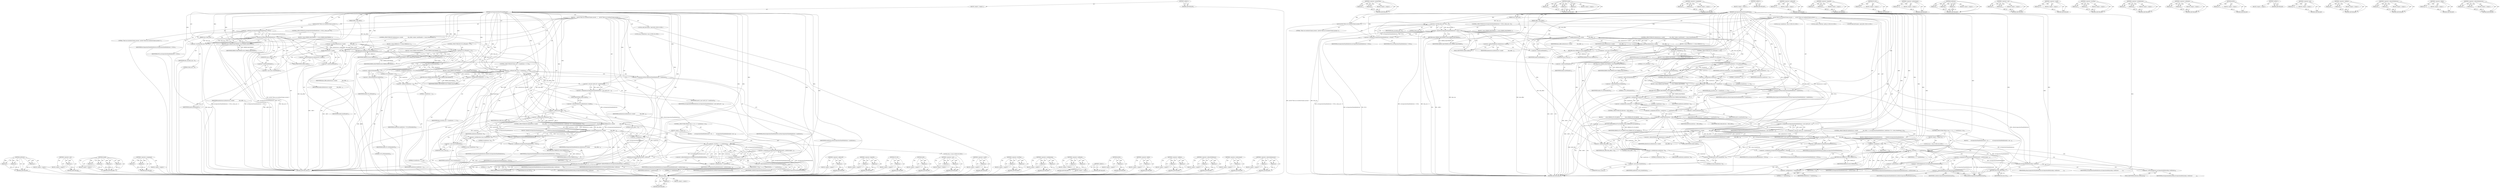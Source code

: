 digraph "&lt;operator&gt;.indirectIndexAccess" {
vulnerable_246 [label=<(METHOD,setEntries)>];
vulnerable_247 [label=<(PARAM,p1)>];
vulnerable_248 [label=<(PARAM,p2)>];
vulnerable_249 [label=<(PARAM,p3)>];
vulnerable_250 [label=<(BLOCK,&lt;empty&gt;,&lt;empty&gt;)>];
vulnerable_251 [label=<(METHOD_RETURN,ANY)>];
vulnerable_230 [label=<(METHOD,&lt;operator&gt;.new)>];
vulnerable_231 [label=<(PARAM,p1)>];
vulnerable_232 [label=<(BLOCK,&lt;empty&gt;,&lt;empty&gt;)>];
vulnerable_233 [label=<(METHOD_RETURN,ANY)>];
vulnerable_181 [label=<(METHOD,readAt)>];
vulnerable_182 [label=<(PARAM,p1)>];
vulnerable_183 [label=<(PARAM,p2)>];
vulnerable_184 [label=<(PARAM,p3)>];
vulnerable_185 [label=<(PARAM,p4)>];
vulnerable_186 [label=<(BLOCK,&lt;empty&gt;,&lt;empty&gt;)>];
vulnerable_187 [label=<(METHOD_RETURN,ANY)>];
vulnerable_206 [label=<(METHOD,&lt;operator&gt;.assignment)>];
vulnerable_207 [label=<(PARAM,p1)>];
vulnerable_208 [label=<(PARAM,p2)>];
vulnerable_209 [label=<(BLOCK,&lt;empty&gt;,&lt;empty&gt;)>];
vulnerable_210 [label=<(METHOD_RETURN,ANY)>];
vulnerable_6 [label=<(METHOD,&lt;global&gt;)<SUB>1</SUB>>];
vulnerable_7 [label=<(BLOCK,&lt;empty&gt;,&lt;empty&gt;)<SUB>1</SUB>>];
vulnerable_8 [label=<(METHOD,setCompositionTimeToSampleParams)<SUB>1</SUB>>];
vulnerable_9 [label=<(PARAM,off64_t data_offset)<SUB>2</SUB>>];
vulnerable_10 [label=<(PARAM,size_t data_size)<SUB>2</SUB>>];
vulnerable_11 [label=<(BLOCK,{
    ALOGI(&quot;There are reordered frames present...,{
    ALOGI(&quot;There are reordered frames present...)<SUB>2</SUB>>];
vulnerable_12 [label=<(ALOGI,ALOGI(&quot;There are reordered frames present.&quot;))<SUB>3</SUB>>];
vulnerable_13 [label=<(LITERAL,&quot;There are reordered frames present.&quot;,ALOGI(&quot;There are reordered frames present.&quot;))<SUB>3</SUB>>];
vulnerable_14 [label=<(CONTROL_STRUCTURE,IF,if (mCompositionTimeDeltaEntries != NULL || data_size &lt; 8))<SUB>5</SUB>>];
vulnerable_15 [label=<(&lt;operator&gt;.logicalOr,mCompositionTimeDeltaEntries != NULL || data_si...)<SUB>5</SUB>>];
vulnerable_16 [label=<(&lt;operator&gt;.notEquals,mCompositionTimeDeltaEntries != NULL)<SUB>5</SUB>>];
vulnerable_17 [label=<(IDENTIFIER,mCompositionTimeDeltaEntries,mCompositionTimeDeltaEntries != NULL)<SUB>5</SUB>>];
vulnerable_18 [label=<(IDENTIFIER,NULL,mCompositionTimeDeltaEntries != NULL)<SUB>5</SUB>>];
vulnerable_19 [label=<(&lt;operator&gt;.lessThan,data_size &lt; 8)<SUB>5</SUB>>];
vulnerable_20 [label=<(IDENTIFIER,data_size,data_size &lt; 8)<SUB>5</SUB>>];
vulnerable_21 [label=<(LITERAL,8,data_size &lt; 8)<SUB>5</SUB>>];
vulnerable_22 [label=<(BLOCK,{
 return ERROR_MALFORMED;
 },{
 return ERROR_MALFORMED;
 })<SUB>5</SUB>>];
vulnerable_23 [label=<(RETURN,return ERROR_MALFORMED;,return ERROR_MALFORMED;)<SUB>6</SUB>>];
vulnerable_24 [label=<(IDENTIFIER,ERROR_MALFORMED,return ERROR_MALFORMED;)<SUB>6</SUB>>];
vulnerable_25 [label="<(LOCAL,uint8_t[8] header: uint8_t[8])<SUB>9</SUB>>"];
vulnerable_26 [label=<(CONTROL_STRUCTURE,IF,if (mDataSource-&gt;readAt(
                data_offset, header, sizeof(header))
 &lt; (ssize_t)sizeof(header)))<SUB>10</SUB>>];
vulnerable_27 [label=<(&lt;operator&gt;.lessThan,mDataSource-&gt;readAt(
                data_offse...)<SUB>10</SUB>>];
vulnerable_28 [label=<(readAt,mDataSource-&gt;readAt(
                data_offse...)<SUB>10</SUB>>];
vulnerable_29 [label=<(&lt;operator&gt;.indirectFieldAccess,mDataSource-&gt;readAt)<SUB>10</SUB>>];
vulnerable_30 [label=<(IDENTIFIER,mDataSource,mDataSource-&gt;readAt(
                data_offse...)<SUB>10</SUB>>];
vulnerable_31 [label=<(FIELD_IDENTIFIER,readAt,readAt)<SUB>10</SUB>>];
vulnerable_32 [label=<(IDENTIFIER,data_offset,mDataSource-&gt;readAt(
                data_offse...)<SUB>11</SUB>>];
vulnerable_33 [label=<(IDENTIFIER,header,mDataSource-&gt;readAt(
                data_offse...)<SUB>11</SUB>>];
vulnerable_34 [label=<(&lt;operator&gt;.sizeOf,sizeof(header))<SUB>11</SUB>>];
vulnerable_35 [label=<(IDENTIFIER,header,sizeof(header))<SUB>11</SUB>>];
vulnerable_36 [label=<(&lt;operator&gt;.cast,(ssize_t)sizeof(header))<SUB>12</SUB>>];
vulnerable_37 [label=<(UNKNOWN,ssize_t,ssize_t)<SUB>12</SUB>>];
vulnerable_38 [label=<(&lt;operator&gt;.sizeOf,sizeof(header))<SUB>12</SUB>>];
vulnerable_39 [label=<(IDENTIFIER,header,sizeof(header))<SUB>12</SUB>>];
vulnerable_40 [label=<(BLOCK,{
 return ERROR_IO;
 },{
 return ERROR_IO;
 })<SUB>12</SUB>>];
vulnerable_41 [label=<(RETURN,return ERROR_IO;,return ERROR_IO;)<SUB>13</SUB>>];
vulnerable_42 [label=<(IDENTIFIER,ERROR_IO,return ERROR_IO;)<SUB>13</SUB>>];
vulnerable_43 [label=<(CONTROL_STRUCTURE,IF,if (U32_AT(header) != 0))<SUB>16</SUB>>];
vulnerable_44 [label=<(&lt;operator&gt;.notEquals,U32_AT(header) != 0)<SUB>16</SUB>>];
vulnerable_45 [label=<(U32_AT,U32_AT(header))<SUB>16</SUB>>];
vulnerable_46 [label=<(IDENTIFIER,header,U32_AT(header))<SUB>16</SUB>>];
vulnerable_47 [label=<(LITERAL,0,U32_AT(header) != 0)<SUB>16</SUB>>];
vulnerable_48 [label=<(BLOCK,{
 return ERROR_MALFORMED;
 },{
 return ERROR_MALFORMED;
 })<SUB>16</SUB>>];
vulnerable_49 [label=<(RETURN,return ERROR_MALFORMED;,return ERROR_MALFORMED;)<SUB>17</SUB>>];
vulnerable_50 [label=<(IDENTIFIER,ERROR_MALFORMED,return ERROR_MALFORMED;)<SUB>17</SUB>>];
vulnerable_51 [label="<(LOCAL,size_t numEntries: size_t)<SUB>20</SUB>>"];
vulnerable_52 [label=<(&lt;operator&gt;.assignment,numEntries = U32_AT(&amp;header[4]))<SUB>20</SUB>>];
vulnerable_53 [label=<(IDENTIFIER,numEntries,numEntries = U32_AT(&amp;header[4]))<SUB>20</SUB>>];
vulnerable_54 [label=<(U32_AT,U32_AT(&amp;header[4]))<SUB>20</SUB>>];
vulnerable_55 [label=<(&lt;operator&gt;.addressOf,&amp;header[4])<SUB>20</SUB>>];
vulnerable_56 [label=<(&lt;operator&gt;.indirectIndexAccess,header[4])<SUB>20</SUB>>];
vulnerable_57 [label=<(IDENTIFIER,header,U32_AT(&amp;header[4]))<SUB>20</SUB>>];
vulnerable_58 [label=<(LITERAL,4,U32_AT(&amp;header[4]))<SUB>20</SUB>>];
vulnerable_59 [label=<(CONTROL_STRUCTURE,IF,if (data_size != (numEntries + 1) * 8))<SUB>22</SUB>>];
vulnerable_60 [label=<(&lt;operator&gt;.notEquals,data_size != (numEntries + 1) * 8)<SUB>22</SUB>>];
vulnerable_61 [label=<(IDENTIFIER,data_size,data_size != (numEntries + 1) * 8)<SUB>22</SUB>>];
vulnerable_62 [label=<(&lt;operator&gt;.multiplication,(numEntries + 1) * 8)<SUB>22</SUB>>];
vulnerable_63 [label=<(&lt;operator&gt;.addition,numEntries + 1)<SUB>22</SUB>>];
vulnerable_64 [label=<(IDENTIFIER,numEntries,numEntries + 1)<SUB>22</SUB>>];
vulnerable_65 [label=<(LITERAL,1,numEntries + 1)<SUB>22</SUB>>];
vulnerable_66 [label=<(LITERAL,8,(numEntries + 1) * 8)<SUB>22</SUB>>];
vulnerable_67 [label=<(BLOCK,{
 return ERROR_MALFORMED;

     },{
 return ERROR_MALFORMED;

     })<SUB>22</SUB>>];
vulnerable_68 [label=<(RETURN,return ERROR_MALFORMED;,return ERROR_MALFORMED;)<SUB>23</SUB>>];
vulnerable_69 [label=<(IDENTIFIER,ERROR_MALFORMED,return ERROR_MALFORMED;)<SUB>23</SUB>>];
vulnerable_70 [label=<(&lt;operator&gt;.assignment,mNumCompositionTimeDeltaEntries = numEntries)<SUB>27</SUB>>];
vulnerable_71 [label=<(IDENTIFIER,mNumCompositionTimeDeltaEntries,mNumCompositionTimeDeltaEntries = numEntries)<SUB>27</SUB>>];
vulnerable_72 [label=<(IDENTIFIER,numEntries,mNumCompositionTimeDeltaEntries = numEntries)<SUB>27</SUB>>];
vulnerable_73 [label=<(&lt;operator&gt;.assignment,mCompositionTimeDeltaEntries = new uint32_t[2 *...)<SUB>28</SUB>>];
vulnerable_74 [label=<(IDENTIFIER,mCompositionTimeDeltaEntries,mCompositionTimeDeltaEntries = new uint32_t[2 *...)<SUB>28</SUB>>];
vulnerable_75 [label=<(&lt;operator&gt;.new,new uint32_t[2 * numEntries])<SUB>28</SUB>>];
vulnerable_76 [label=<(IDENTIFIER,uint32_t,new uint32_t[2 * numEntries])<SUB>28</SUB>>];
vulnerable_77 [label=<(CONTROL_STRUCTURE,IF,if (mDataSource-&gt;readAt(
                data_offset + 8, mCompositionTimeDeltaEntries, numEntries * 8)
 &lt; (ssize_t)numEntries * 8))<SUB>30</SUB>>];
vulnerable_78 [label=<(&lt;operator&gt;.lessThan,mDataSource-&gt;readAt(
                data_offse...)<SUB>30</SUB>>];
vulnerable_79 [label=<(readAt,mDataSource-&gt;readAt(
                data_offse...)<SUB>30</SUB>>];
vulnerable_80 [label=<(&lt;operator&gt;.indirectFieldAccess,mDataSource-&gt;readAt)<SUB>30</SUB>>];
vulnerable_81 [label=<(IDENTIFIER,mDataSource,mDataSource-&gt;readAt(
                data_offse...)<SUB>30</SUB>>];
vulnerable_82 [label=<(FIELD_IDENTIFIER,readAt,readAt)<SUB>30</SUB>>];
vulnerable_83 [label=<(&lt;operator&gt;.addition,data_offset + 8)<SUB>31</SUB>>];
vulnerable_84 [label=<(IDENTIFIER,data_offset,data_offset + 8)<SUB>31</SUB>>];
vulnerable_85 [label=<(LITERAL,8,data_offset + 8)<SUB>31</SUB>>];
vulnerable_86 [label=<(IDENTIFIER,mCompositionTimeDeltaEntries,mDataSource-&gt;readAt(
                data_offse...)<SUB>31</SUB>>];
vulnerable_87 [label=<(&lt;operator&gt;.multiplication,numEntries * 8)<SUB>31</SUB>>];
vulnerable_88 [label=<(IDENTIFIER,numEntries,numEntries * 8)<SUB>31</SUB>>];
vulnerable_89 [label=<(LITERAL,8,numEntries * 8)<SUB>31</SUB>>];
vulnerable_90 [label=<(&lt;operator&gt;.multiplication,(ssize_t)numEntries * 8)<SUB>32</SUB>>];
vulnerable_91 [label=<(&lt;operator&gt;.cast,(ssize_t)numEntries)<SUB>32</SUB>>];
vulnerable_92 [label=<(UNKNOWN,ssize_t,ssize_t)<SUB>32</SUB>>];
vulnerable_93 [label=<(IDENTIFIER,numEntries,(ssize_t)numEntries)<SUB>32</SUB>>];
vulnerable_94 [label=<(LITERAL,8,(ssize_t)numEntries * 8)<SUB>32</SUB>>];
vulnerable_95 [label=<(BLOCK,{
 delete[] mCompositionTimeDeltaEntries;
     ...,{
 delete[] mCompositionTimeDeltaEntries;
     ...)<SUB>32</SUB>>];
vulnerable_96 [label=<(&lt;operator&gt;.delete,delete[] mCompositionTimeDeltaEntries)<SUB>33</SUB>>];
vulnerable_97 [label=<(IDENTIFIER,mCompositionTimeDeltaEntries,delete[] mCompositionTimeDeltaEntries)<SUB>33</SUB>>];
vulnerable_98 [label=<(&lt;operator&gt;.assignment,mCompositionTimeDeltaEntries = NULL)<SUB>34</SUB>>];
vulnerable_99 [label=<(IDENTIFIER,mCompositionTimeDeltaEntries,mCompositionTimeDeltaEntries = NULL)<SUB>34</SUB>>];
vulnerable_100 [label=<(IDENTIFIER,NULL,mCompositionTimeDeltaEntries = NULL)<SUB>34</SUB>>];
vulnerable_101 [label=<(RETURN,return ERROR_IO;,return ERROR_IO;)<SUB>36</SUB>>];
vulnerable_102 [label=<(IDENTIFIER,ERROR_IO,return ERROR_IO;)<SUB>36</SUB>>];
vulnerable_103 [label=<(CONTROL_STRUCTURE,FOR,for (size_t i = 0;i &lt; 2 * numEntries;++i))<SUB>39</SUB>>];
vulnerable_104 [label=<(BLOCK,&lt;empty&gt;,&lt;empty&gt;)<SUB>39</SUB>>];
vulnerable_105 [label="<(LOCAL,size_t i: size_t)<SUB>39</SUB>>"];
vulnerable_106 [label=<(&lt;operator&gt;.assignment,i = 0)<SUB>39</SUB>>];
vulnerable_107 [label=<(IDENTIFIER,i,i = 0)<SUB>39</SUB>>];
vulnerable_108 [label=<(LITERAL,0,i = 0)<SUB>39</SUB>>];
vulnerable_109 [label=<(&lt;operator&gt;.lessThan,i &lt; 2 * numEntries)<SUB>39</SUB>>];
vulnerable_110 [label=<(IDENTIFIER,i,i &lt; 2 * numEntries)<SUB>39</SUB>>];
vulnerable_111 [label=<(&lt;operator&gt;.multiplication,2 * numEntries)<SUB>39</SUB>>];
vulnerable_112 [label=<(LITERAL,2,2 * numEntries)<SUB>39</SUB>>];
vulnerable_113 [label=<(IDENTIFIER,numEntries,2 * numEntries)<SUB>39</SUB>>];
vulnerable_114 [label=<(&lt;operator&gt;.preIncrement,++i)<SUB>39</SUB>>];
vulnerable_115 [label=<(IDENTIFIER,i,++i)<SUB>39</SUB>>];
vulnerable_116 [label=<(BLOCK,{
        mCompositionTimeDeltaEntries[i] = nto...,{
        mCompositionTimeDeltaEntries[i] = nto...)<SUB>39</SUB>>];
vulnerable_117 [label=<(&lt;operator&gt;.assignment,mCompositionTimeDeltaEntries[i] = ntohl(mCompos...)<SUB>40</SUB>>];
vulnerable_118 [label=<(&lt;operator&gt;.indirectIndexAccess,mCompositionTimeDeltaEntries[i])<SUB>40</SUB>>];
vulnerable_119 [label=<(IDENTIFIER,mCompositionTimeDeltaEntries,mCompositionTimeDeltaEntries[i] = ntohl(mCompos...)<SUB>40</SUB>>];
vulnerable_120 [label=<(IDENTIFIER,i,mCompositionTimeDeltaEntries[i] = ntohl(mCompos...)<SUB>40</SUB>>];
vulnerable_121 [label=<(ntohl,ntohl(mCompositionTimeDeltaEntries[i]))<SUB>40</SUB>>];
vulnerable_122 [label=<(&lt;operator&gt;.indirectIndexAccess,mCompositionTimeDeltaEntries[i])<SUB>40</SUB>>];
vulnerable_123 [label=<(IDENTIFIER,mCompositionTimeDeltaEntries,ntohl(mCompositionTimeDeltaEntries[i]))<SUB>40</SUB>>];
vulnerable_124 [label=<(IDENTIFIER,i,ntohl(mCompositionTimeDeltaEntries[i]))<SUB>40</SUB>>];
vulnerable_125 [label=<(setEntries,mCompositionDeltaLookup-&gt;setEntries(
          ...)<SUB>43</SUB>>];
vulnerable_126 [label=<(&lt;operator&gt;.indirectFieldAccess,mCompositionDeltaLookup-&gt;setEntries)<SUB>43</SUB>>];
vulnerable_127 [label=<(IDENTIFIER,mCompositionDeltaLookup,mCompositionDeltaLookup-&gt;setEntries(
          ...)<SUB>43</SUB>>];
vulnerable_128 [label=<(FIELD_IDENTIFIER,setEntries,setEntries)<SUB>43</SUB>>];
vulnerable_129 [label=<(IDENTIFIER,mCompositionTimeDeltaEntries,mCompositionDeltaLookup-&gt;setEntries(
          ...)<SUB>44</SUB>>];
vulnerable_130 [label=<(IDENTIFIER,mNumCompositionTimeDeltaEntries,mCompositionDeltaLookup-&gt;setEntries(
          ...)<SUB>44</SUB>>];
vulnerable_131 [label=<(RETURN,return OK;,return OK;)<SUB>46</SUB>>];
vulnerable_132 [label=<(IDENTIFIER,OK,return OK;)<SUB>46</SUB>>];
vulnerable_133 [label=<(METHOD_RETURN,status_t)<SUB>1</SUB>>];
vulnerable_135 [label=<(METHOD_RETURN,ANY)<SUB>1</SUB>>];
vulnerable_211 [label=<(METHOD,&lt;operator&gt;.addressOf)>];
vulnerable_212 [label=<(PARAM,p1)>];
vulnerable_213 [label=<(BLOCK,&lt;empty&gt;,&lt;empty&gt;)>];
vulnerable_214 [label=<(METHOD_RETURN,ANY)>];
vulnerable_166 [label=<(METHOD,&lt;operator&gt;.logicalOr)>];
vulnerable_167 [label=<(PARAM,p1)>];
vulnerable_168 [label=<(PARAM,p2)>];
vulnerable_169 [label=<(BLOCK,&lt;empty&gt;,&lt;empty&gt;)>];
vulnerable_170 [label=<(METHOD_RETURN,ANY)>];
vulnerable_202 [label=<(METHOD,U32_AT)>];
vulnerable_203 [label=<(PARAM,p1)>];
vulnerable_204 [label=<(BLOCK,&lt;empty&gt;,&lt;empty&gt;)>];
vulnerable_205 [label=<(METHOD_RETURN,ANY)>];
vulnerable_242 [label=<(METHOD,ntohl)>];
vulnerable_243 [label=<(PARAM,p1)>];
vulnerable_244 [label=<(BLOCK,&lt;empty&gt;,&lt;empty&gt;)>];
vulnerable_245 [label=<(METHOD_RETURN,ANY)>];
vulnerable_197 [label=<(METHOD,&lt;operator&gt;.cast)>];
vulnerable_198 [label=<(PARAM,p1)>];
vulnerable_199 [label=<(PARAM,p2)>];
vulnerable_200 [label=<(BLOCK,&lt;empty&gt;,&lt;empty&gt;)>];
vulnerable_201 [label=<(METHOD_RETURN,ANY)>];
vulnerable_193 [label=<(METHOD,&lt;operator&gt;.sizeOf)>];
vulnerable_194 [label=<(PARAM,p1)>];
vulnerable_195 [label=<(BLOCK,&lt;empty&gt;,&lt;empty&gt;)>];
vulnerable_196 [label=<(METHOD_RETURN,ANY)>];
vulnerable_176 [label=<(METHOD,&lt;operator&gt;.lessThan)>];
vulnerable_177 [label=<(PARAM,p1)>];
vulnerable_178 [label=<(PARAM,p2)>];
vulnerable_179 [label=<(BLOCK,&lt;empty&gt;,&lt;empty&gt;)>];
vulnerable_180 [label=<(METHOD_RETURN,ANY)>];
vulnerable_220 [label=<(METHOD,&lt;operator&gt;.multiplication)>];
vulnerable_221 [label=<(PARAM,p1)>];
vulnerable_222 [label=<(PARAM,p2)>];
vulnerable_223 [label=<(BLOCK,&lt;empty&gt;,&lt;empty&gt;)>];
vulnerable_224 [label=<(METHOD_RETURN,ANY)>];
vulnerable_171 [label=<(METHOD,&lt;operator&gt;.notEquals)>];
vulnerable_172 [label=<(PARAM,p1)>];
vulnerable_173 [label=<(PARAM,p2)>];
vulnerable_174 [label=<(BLOCK,&lt;empty&gt;,&lt;empty&gt;)>];
vulnerable_175 [label=<(METHOD_RETURN,ANY)>];
vulnerable_162 [label=<(METHOD,ALOGI)>];
vulnerable_163 [label=<(PARAM,p1)>];
vulnerable_164 [label=<(BLOCK,&lt;empty&gt;,&lt;empty&gt;)>];
vulnerable_165 [label=<(METHOD_RETURN,ANY)>];
vulnerable_156 [label=<(METHOD,&lt;global&gt;)<SUB>1</SUB>>];
vulnerable_157 [label=<(BLOCK,&lt;empty&gt;,&lt;empty&gt;)>];
vulnerable_158 [label=<(METHOD_RETURN,ANY)>];
vulnerable_234 [label=<(METHOD,&lt;operator&gt;.delete)>];
vulnerable_235 [label=<(PARAM,p1)>];
vulnerable_236 [label=<(BLOCK,&lt;empty&gt;,&lt;empty&gt;)>];
vulnerable_237 [label=<(METHOD_RETURN,ANY)>];
vulnerable_225 [label=<(METHOD,&lt;operator&gt;.addition)>];
vulnerable_226 [label=<(PARAM,p1)>];
vulnerable_227 [label=<(PARAM,p2)>];
vulnerable_228 [label=<(BLOCK,&lt;empty&gt;,&lt;empty&gt;)>];
vulnerable_229 [label=<(METHOD_RETURN,ANY)>];
vulnerable_188 [label=<(METHOD,&lt;operator&gt;.indirectFieldAccess)>];
vulnerable_189 [label=<(PARAM,p1)>];
vulnerable_190 [label=<(PARAM,p2)>];
vulnerable_191 [label=<(BLOCK,&lt;empty&gt;,&lt;empty&gt;)>];
vulnerable_192 [label=<(METHOD_RETURN,ANY)>];
vulnerable_238 [label=<(METHOD,&lt;operator&gt;.preIncrement)>];
vulnerable_239 [label=<(PARAM,p1)>];
vulnerable_240 [label=<(BLOCK,&lt;empty&gt;,&lt;empty&gt;)>];
vulnerable_241 [label=<(METHOD_RETURN,ANY)>];
vulnerable_215 [label=<(METHOD,&lt;operator&gt;.indirectIndexAccess)>];
vulnerable_216 [label=<(PARAM,p1)>];
vulnerable_217 [label=<(PARAM,p2)>];
vulnerable_218 [label=<(BLOCK,&lt;empty&gt;,&lt;empty&gt;)>];
vulnerable_219 [label=<(METHOD_RETURN,ANY)>];
fixed_265 [label=<(METHOD,ntohl)>];
fixed_266 [label=<(PARAM,p1)>];
fixed_267 [label=<(BLOCK,&lt;empty&gt;,&lt;empty&gt;)>];
fixed_268 [label=<(METHOD_RETURN,ANY)>];
fixed_248 [label=<(METHOD,&lt;operator&gt;.greaterThan)>];
fixed_249 [label=<(PARAM,p1)>];
fixed_250 [label=<(PARAM,p2)>];
fixed_251 [label=<(BLOCK,&lt;empty&gt;,&lt;empty&gt;)>];
fixed_252 [label=<(METHOD_RETURN,ANY)>];
fixed_199 [label=<(METHOD,readAt)>];
fixed_200 [label=<(PARAM,p1)>];
fixed_201 [label=<(PARAM,p2)>];
fixed_202 [label=<(PARAM,p3)>];
fixed_203 [label=<(PARAM,p4)>];
fixed_204 [label=<(BLOCK,&lt;empty&gt;,&lt;empty&gt;)>];
fixed_205 [label=<(METHOD_RETURN,ANY)>];
fixed_224 [label=<(METHOD,&lt;operator&gt;.assignment)>];
fixed_225 [label=<(PARAM,p1)>];
fixed_226 [label=<(PARAM,p2)>];
fixed_227 [label=<(BLOCK,&lt;empty&gt;,&lt;empty&gt;)>];
fixed_228 [label=<(METHOD_RETURN,ANY)>];
fixed_6 [label=<(METHOD,&lt;global&gt;)<SUB>1</SUB>>];
fixed_7 [label=<(BLOCK,&lt;empty&gt;,&lt;empty&gt;)<SUB>1</SUB>>];
fixed_8 [label=<(METHOD,setCompositionTimeToSampleParams)<SUB>1</SUB>>];
fixed_9 [label=<(PARAM,off64_t data_offset)<SUB>2</SUB>>];
fixed_10 [label=<(PARAM,size_t data_size)<SUB>2</SUB>>];
fixed_11 [label=<(BLOCK,{
    ALOGI(&quot;There are reordered frames present...,{
    ALOGI(&quot;There are reordered frames present...)<SUB>2</SUB>>];
fixed_12 [label=<(ALOGI,ALOGI(&quot;There are reordered frames present.&quot;))<SUB>3</SUB>>];
fixed_13 [label=<(LITERAL,&quot;There are reordered frames present.&quot;,ALOGI(&quot;There are reordered frames present.&quot;))<SUB>3</SUB>>];
fixed_14 [label=<(CONTROL_STRUCTURE,IF,if (mCompositionTimeDeltaEntries != NULL || data_size &lt; 8))<SUB>5</SUB>>];
fixed_15 [label=<(&lt;operator&gt;.logicalOr,mCompositionTimeDeltaEntries != NULL || data_si...)<SUB>5</SUB>>];
fixed_16 [label=<(&lt;operator&gt;.notEquals,mCompositionTimeDeltaEntries != NULL)<SUB>5</SUB>>];
fixed_17 [label=<(IDENTIFIER,mCompositionTimeDeltaEntries,mCompositionTimeDeltaEntries != NULL)<SUB>5</SUB>>];
fixed_18 [label=<(IDENTIFIER,NULL,mCompositionTimeDeltaEntries != NULL)<SUB>5</SUB>>];
fixed_19 [label=<(&lt;operator&gt;.lessThan,data_size &lt; 8)<SUB>5</SUB>>];
fixed_20 [label=<(IDENTIFIER,data_size,data_size &lt; 8)<SUB>5</SUB>>];
fixed_21 [label=<(LITERAL,8,data_size &lt; 8)<SUB>5</SUB>>];
fixed_22 [label=<(BLOCK,{
 return ERROR_MALFORMED;
 },{
 return ERROR_MALFORMED;
 })<SUB>5</SUB>>];
fixed_23 [label=<(RETURN,return ERROR_MALFORMED;,return ERROR_MALFORMED;)<SUB>6</SUB>>];
fixed_24 [label=<(IDENTIFIER,ERROR_MALFORMED,return ERROR_MALFORMED;)<SUB>6</SUB>>];
fixed_25 [label="<(LOCAL,uint8_t[8] header: uint8_t[8])<SUB>9</SUB>>"];
fixed_26 [label=<(CONTROL_STRUCTURE,IF,if (mDataSource-&gt;readAt(
                data_offset, header, sizeof(header))
 &lt; (ssize_t)sizeof(header)))<SUB>10</SUB>>];
fixed_27 [label=<(&lt;operator&gt;.lessThan,mDataSource-&gt;readAt(
                data_offse...)<SUB>10</SUB>>];
fixed_28 [label=<(readAt,mDataSource-&gt;readAt(
                data_offse...)<SUB>10</SUB>>];
fixed_29 [label=<(&lt;operator&gt;.indirectFieldAccess,mDataSource-&gt;readAt)<SUB>10</SUB>>];
fixed_30 [label=<(IDENTIFIER,mDataSource,mDataSource-&gt;readAt(
                data_offse...)<SUB>10</SUB>>];
fixed_31 [label=<(FIELD_IDENTIFIER,readAt,readAt)<SUB>10</SUB>>];
fixed_32 [label=<(IDENTIFIER,data_offset,mDataSource-&gt;readAt(
                data_offse...)<SUB>11</SUB>>];
fixed_33 [label=<(IDENTIFIER,header,mDataSource-&gt;readAt(
                data_offse...)<SUB>11</SUB>>];
fixed_34 [label=<(&lt;operator&gt;.sizeOf,sizeof(header))<SUB>11</SUB>>];
fixed_35 [label=<(IDENTIFIER,header,sizeof(header))<SUB>11</SUB>>];
fixed_36 [label=<(&lt;operator&gt;.cast,(ssize_t)sizeof(header))<SUB>12</SUB>>];
fixed_37 [label=<(UNKNOWN,ssize_t,ssize_t)<SUB>12</SUB>>];
fixed_38 [label=<(&lt;operator&gt;.sizeOf,sizeof(header))<SUB>12</SUB>>];
fixed_39 [label=<(IDENTIFIER,header,sizeof(header))<SUB>12</SUB>>];
fixed_40 [label=<(BLOCK,{
 return ERROR_IO;
 },{
 return ERROR_IO;
 })<SUB>12</SUB>>];
fixed_41 [label=<(RETURN,return ERROR_IO;,return ERROR_IO;)<SUB>13</SUB>>];
fixed_42 [label=<(IDENTIFIER,ERROR_IO,return ERROR_IO;)<SUB>13</SUB>>];
fixed_43 [label=<(CONTROL_STRUCTURE,IF,if (U32_AT(header) != 0))<SUB>16</SUB>>];
fixed_44 [label=<(&lt;operator&gt;.notEquals,U32_AT(header) != 0)<SUB>16</SUB>>];
fixed_45 [label=<(U32_AT,U32_AT(header))<SUB>16</SUB>>];
fixed_46 [label=<(IDENTIFIER,header,U32_AT(header))<SUB>16</SUB>>];
fixed_47 [label=<(LITERAL,0,U32_AT(header) != 0)<SUB>16</SUB>>];
fixed_48 [label=<(BLOCK,{
 return ERROR_MALFORMED;
 },{
 return ERROR_MALFORMED;
 })<SUB>16</SUB>>];
fixed_49 [label=<(RETURN,return ERROR_MALFORMED;,return ERROR_MALFORMED;)<SUB>17</SUB>>];
fixed_50 [label=<(IDENTIFIER,ERROR_MALFORMED,return ERROR_MALFORMED;)<SUB>17</SUB>>];
fixed_51 [label="<(LOCAL,size_t numEntries: size_t)<SUB>20</SUB>>"];
fixed_52 [label=<(&lt;operator&gt;.assignment,numEntries = U32_AT(&amp;header[4]))<SUB>20</SUB>>];
fixed_53 [label=<(IDENTIFIER,numEntries,numEntries = U32_AT(&amp;header[4]))<SUB>20</SUB>>];
fixed_54 [label=<(U32_AT,U32_AT(&amp;header[4]))<SUB>20</SUB>>];
fixed_55 [label=<(&lt;operator&gt;.addressOf,&amp;header[4])<SUB>20</SUB>>];
fixed_56 [label=<(&lt;operator&gt;.indirectIndexAccess,header[4])<SUB>20</SUB>>];
fixed_57 [label=<(IDENTIFIER,header,U32_AT(&amp;header[4]))<SUB>20</SUB>>];
fixed_58 [label=<(LITERAL,4,U32_AT(&amp;header[4]))<SUB>20</SUB>>];
fixed_59 [label=<(CONTROL_STRUCTURE,IF,if (data_size != (numEntries + 1) * 8))<SUB>22</SUB>>];
fixed_60 [label=<(&lt;operator&gt;.notEquals,data_size != (numEntries + 1) * 8)<SUB>22</SUB>>];
fixed_61 [label=<(IDENTIFIER,data_size,data_size != (numEntries + 1) * 8)<SUB>22</SUB>>];
fixed_62 [label=<(&lt;operator&gt;.multiplication,(numEntries + 1) * 8)<SUB>22</SUB>>];
fixed_63 [label=<(&lt;operator&gt;.addition,numEntries + 1)<SUB>22</SUB>>];
fixed_64 [label=<(IDENTIFIER,numEntries,numEntries + 1)<SUB>22</SUB>>];
fixed_65 [label=<(LITERAL,1,numEntries + 1)<SUB>22</SUB>>];
fixed_66 [label=<(LITERAL,8,(numEntries + 1) * 8)<SUB>22</SUB>>];
fixed_67 [label=<(BLOCK,{
 return ERROR_MALFORMED;

     },{
 return ERROR_MALFORMED;

     })<SUB>22</SUB>>];
fixed_68 [label=<(RETURN,return ERROR_MALFORMED;,return ERROR_MALFORMED;)<SUB>23</SUB>>];
fixed_69 [label=<(IDENTIFIER,ERROR_MALFORMED,return ERROR_MALFORMED;)<SUB>23</SUB>>];
fixed_70 [label=<(&lt;operator&gt;.assignment,mNumCompositionTimeDeltaEntries = numEntries)<SUB>27</SUB>>];
fixed_71 [label=<(IDENTIFIER,mNumCompositionTimeDeltaEntries,mNumCompositionTimeDeltaEntries = numEntries)<SUB>27</SUB>>];
fixed_72 [label=<(IDENTIFIER,numEntries,mNumCompositionTimeDeltaEntries = numEntries)<SUB>27</SUB>>];
fixed_73 [label="<(LOCAL,uint64_t allocSize: uint64_t)<SUB>28</SUB>>"];
fixed_74 [label=<(&lt;operator&gt;.assignment,allocSize = numEntries * 2 * sizeof(uint32_t))<SUB>28</SUB>>];
fixed_75 [label=<(IDENTIFIER,allocSize,allocSize = numEntries * 2 * sizeof(uint32_t))<SUB>28</SUB>>];
fixed_76 [label=<(&lt;operator&gt;.multiplication,numEntries * 2 * sizeof(uint32_t))<SUB>28</SUB>>];
fixed_77 [label=<(&lt;operator&gt;.multiplication,numEntries * 2)<SUB>28</SUB>>];
fixed_78 [label=<(IDENTIFIER,numEntries,numEntries * 2)<SUB>28</SUB>>];
fixed_79 [label=<(LITERAL,2,numEntries * 2)<SUB>28</SUB>>];
fixed_80 [label=<(&lt;operator&gt;.sizeOf,sizeof(uint32_t))<SUB>28</SUB>>];
fixed_81 [label=<(IDENTIFIER,uint32_t,sizeof(uint32_t))<SUB>28</SUB>>];
fixed_82 [label=<(CONTROL_STRUCTURE,IF,if (allocSize &gt; SIZE_MAX))<SUB>29</SUB>>];
fixed_83 [label=<(&lt;operator&gt;.greaterThan,allocSize &gt; SIZE_MAX)<SUB>29</SUB>>];
fixed_84 [label=<(IDENTIFIER,allocSize,allocSize &gt; SIZE_MAX)<SUB>29</SUB>>];
fixed_85 [label=<(IDENTIFIER,SIZE_MAX,allocSize &gt; SIZE_MAX)<SUB>29</SUB>>];
fixed_86 [label=<(BLOCK,{
        return ERROR_OUT_OF_RANGE;
    },{
        return ERROR_OUT_OF_RANGE;
    })<SUB>29</SUB>>];
fixed_87 [label=<(RETURN,return ERROR_OUT_OF_RANGE;,return ERROR_OUT_OF_RANGE;)<SUB>30</SUB>>];
fixed_88 [label=<(IDENTIFIER,ERROR_OUT_OF_RANGE,return ERROR_OUT_OF_RANGE;)<SUB>30</SUB>>];
fixed_89 [label=<(&lt;operator&gt;.assignment,mCompositionTimeDeltaEntries = new uint32_t[2 *...)<SUB>33</SUB>>];
fixed_90 [label=<(IDENTIFIER,mCompositionTimeDeltaEntries,mCompositionTimeDeltaEntries = new uint32_t[2 *...)<SUB>33</SUB>>];
fixed_91 [label=<(&lt;operator&gt;.new,new uint32_t[2 * numEntries])<SUB>33</SUB>>];
fixed_92 [label=<(IDENTIFIER,uint32_t,new uint32_t[2 * numEntries])<SUB>33</SUB>>];
fixed_93 [label=<(CONTROL_STRUCTURE,IF,if (mDataSource-&gt;readAt(
                data_offset + 8, mCompositionTimeDeltaEntries, numEntries * 8)
 &lt; (ssize_t)numEntries * 8))<SUB>35</SUB>>];
fixed_94 [label=<(&lt;operator&gt;.lessThan,mDataSource-&gt;readAt(
                data_offse...)<SUB>35</SUB>>];
fixed_95 [label=<(readAt,mDataSource-&gt;readAt(
                data_offse...)<SUB>35</SUB>>];
fixed_96 [label=<(&lt;operator&gt;.indirectFieldAccess,mDataSource-&gt;readAt)<SUB>35</SUB>>];
fixed_97 [label=<(IDENTIFIER,mDataSource,mDataSource-&gt;readAt(
                data_offse...)<SUB>35</SUB>>];
fixed_98 [label=<(FIELD_IDENTIFIER,readAt,readAt)<SUB>35</SUB>>];
fixed_99 [label=<(&lt;operator&gt;.addition,data_offset + 8)<SUB>36</SUB>>];
fixed_100 [label=<(IDENTIFIER,data_offset,data_offset + 8)<SUB>36</SUB>>];
fixed_101 [label=<(LITERAL,8,data_offset + 8)<SUB>36</SUB>>];
fixed_102 [label=<(IDENTIFIER,mCompositionTimeDeltaEntries,mDataSource-&gt;readAt(
                data_offse...)<SUB>36</SUB>>];
fixed_103 [label=<(&lt;operator&gt;.multiplication,numEntries * 8)<SUB>36</SUB>>];
fixed_104 [label=<(IDENTIFIER,numEntries,numEntries * 8)<SUB>36</SUB>>];
fixed_105 [label=<(LITERAL,8,numEntries * 8)<SUB>36</SUB>>];
fixed_106 [label=<(&lt;operator&gt;.multiplication,(ssize_t)numEntries * 8)<SUB>37</SUB>>];
fixed_107 [label=<(&lt;operator&gt;.cast,(ssize_t)numEntries)<SUB>37</SUB>>];
fixed_108 [label=<(UNKNOWN,ssize_t,ssize_t)<SUB>37</SUB>>];
fixed_109 [label=<(IDENTIFIER,numEntries,(ssize_t)numEntries)<SUB>37</SUB>>];
fixed_110 [label=<(LITERAL,8,(ssize_t)numEntries * 8)<SUB>37</SUB>>];
fixed_111 [label=<(BLOCK,{
 delete[] mCompositionTimeDeltaEntries;
     ...,{
 delete[] mCompositionTimeDeltaEntries;
     ...)<SUB>37</SUB>>];
fixed_112 [label=<(&lt;operator&gt;.delete,delete[] mCompositionTimeDeltaEntries)<SUB>38</SUB>>];
fixed_113 [label=<(IDENTIFIER,mCompositionTimeDeltaEntries,delete[] mCompositionTimeDeltaEntries)<SUB>38</SUB>>];
fixed_114 [label=<(&lt;operator&gt;.assignment,mCompositionTimeDeltaEntries = NULL)<SUB>39</SUB>>];
fixed_115 [label=<(IDENTIFIER,mCompositionTimeDeltaEntries,mCompositionTimeDeltaEntries = NULL)<SUB>39</SUB>>];
fixed_116 [label=<(IDENTIFIER,NULL,mCompositionTimeDeltaEntries = NULL)<SUB>39</SUB>>];
fixed_117 [label=<(RETURN,return ERROR_IO;,return ERROR_IO;)<SUB>41</SUB>>];
fixed_118 [label=<(IDENTIFIER,ERROR_IO,return ERROR_IO;)<SUB>41</SUB>>];
fixed_119 [label=<(CONTROL_STRUCTURE,FOR,for (size_t i = 0;i &lt; 2 * numEntries;++i))<SUB>44</SUB>>];
fixed_120 [label=<(BLOCK,&lt;empty&gt;,&lt;empty&gt;)<SUB>44</SUB>>];
fixed_121 [label="<(LOCAL,size_t i: size_t)<SUB>44</SUB>>"];
fixed_122 [label=<(&lt;operator&gt;.assignment,i = 0)<SUB>44</SUB>>];
fixed_123 [label=<(IDENTIFIER,i,i = 0)<SUB>44</SUB>>];
fixed_124 [label=<(LITERAL,0,i = 0)<SUB>44</SUB>>];
fixed_125 [label=<(&lt;operator&gt;.lessThan,i &lt; 2 * numEntries)<SUB>44</SUB>>];
fixed_126 [label=<(IDENTIFIER,i,i &lt; 2 * numEntries)<SUB>44</SUB>>];
fixed_127 [label=<(&lt;operator&gt;.multiplication,2 * numEntries)<SUB>44</SUB>>];
fixed_128 [label=<(LITERAL,2,2 * numEntries)<SUB>44</SUB>>];
fixed_129 [label=<(IDENTIFIER,numEntries,2 * numEntries)<SUB>44</SUB>>];
fixed_130 [label=<(&lt;operator&gt;.preIncrement,++i)<SUB>44</SUB>>];
fixed_131 [label=<(IDENTIFIER,i,++i)<SUB>44</SUB>>];
fixed_132 [label=<(BLOCK,{
        mCompositionTimeDeltaEntries[i] = nto...,{
        mCompositionTimeDeltaEntries[i] = nto...)<SUB>44</SUB>>];
fixed_133 [label=<(&lt;operator&gt;.assignment,mCompositionTimeDeltaEntries[i] = ntohl(mCompos...)<SUB>45</SUB>>];
fixed_134 [label=<(&lt;operator&gt;.indirectIndexAccess,mCompositionTimeDeltaEntries[i])<SUB>45</SUB>>];
fixed_135 [label=<(IDENTIFIER,mCompositionTimeDeltaEntries,mCompositionTimeDeltaEntries[i] = ntohl(mCompos...)<SUB>45</SUB>>];
fixed_136 [label=<(IDENTIFIER,i,mCompositionTimeDeltaEntries[i] = ntohl(mCompos...)<SUB>45</SUB>>];
fixed_137 [label=<(ntohl,ntohl(mCompositionTimeDeltaEntries[i]))<SUB>45</SUB>>];
fixed_138 [label=<(&lt;operator&gt;.indirectIndexAccess,mCompositionTimeDeltaEntries[i])<SUB>45</SUB>>];
fixed_139 [label=<(IDENTIFIER,mCompositionTimeDeltaEntries,ntohl(mCompositionTimeDeltaEntries[i]))<SUB>45</SUB>>];
fixed_140 [label=<(IDENTIFIER,i,ntohl(mCompositionTimeDeltaEntries[i]))<SUB>45</SUB>>];
fixed_141 [label=<(setEntries,mCompositionDeltaLookup-&gt;setEntries(
          ...)<SUB>48</SUB>>];
fixed_142 [label=<(&lt;operator&gt;.indirectFieldAccess,mCompositionDeltaLookup-&gt;setEntries)<SUB>48</SUB>>];
fixed_143 [label=<(IDENTIFIER,mCompositionDeltaLookup,mCompositionDeltaLookup-&gt;setEntries(
          ...)<SUB>48</SUB>>];
fixed_144 [label=<(FIELD_IDENTIFIER,setEntries,setEntries)<SUB>48</SUB>>];
fixed_145 [label=<(IDENTIFIER,mCompositionTimeDeltaEntries,mCompositionDeltaLookup-&gt;setEntries(
          ...)<SUB>49</SUB>>];
fixed_146 [label=<(IDENTIFIER,mNumCompositionTimeDeltaEntries,mCompositionDeltaLookup-&gt;setEntries(
          ...)<SUB>49</SUB>>];
fixed_147 [label=<(RETURN,return OK;,return OK;)<SUB>51</SUB>>];
fixed_148 [label=<(IDENTIFIER,OK,return OK;)<SUB>51</SUB>>];
fixed_149 [label=<(METHOD_RETURN,status_t)<SUB>1</SUB>>];
fixed_151 [label=<(METHOD_RETURN,ANY)<SUB>1</SUB>>];
fixed_229 [label=<(METHOD,&lt;operator&gt;.addressOf)>];
fixed_230 [label=<(PARAM,p1)>];
fixed_231 [label=<(BLOCK,&lt;empty&gt;,&lt;empty&gt;)>];
fixed_232 [label=<(METHOD_RETURN,ANY)>];
fixed_184 [label=<(METHOD,&lt;operator&gt;.logicalOr)>];
fixed_185 [label=<(PARAM,p1)>];
fixed_186 [label=<(PARAM,p2)>];
fixed_187 [label=<(BLOCK,&lt;empty&gt;,&lt;empty&gt;)>];
fixed_188 [label=<(METHOD_RETURN,ANY)>];
fixed_220 [label=<(METHOD,U32_AT)>];
fixed_221 [label=<(PARAM,p1)>];
fixed_222 [label=<(BLOCK,&lt;empty&gt;,&lt;empty&gt;)>];
fixed_223 [label=<(METHOD_RETURN,ANY)>];
fixed_261 [label=<(METHOD,&lt;operator&gt;.preIncrement)>];
fixed_262 [label=<(PARAM,p1)>];
fixed_263 [label=<(BLOCK,&lt;empty&gt;,&lt;empty&gt;)>];
fixed_264 [label=<(METHOD_RETURN,ANY)>];
fixed_269 [label=<(METHOD,setEntries)>];
fixed_270 [label=<(PARAM,p1)>];
fixed_271 [label=<(PARAM,p2)>];
fixed_272 [label=<(PARAM,p3)>];
fixed_273 [label=<(BLOCK,&lt;empty&gt;,&lt;empty&gt;)>];
fixed_274 [label=<(METHOD_RETURN,ANY)>];
fixed_215 [label=<(METHOD,&lt;operator&gt;.cast)>];
fixed_216 [label=<(PARAM,p1)>];
fixed_217 [label=<(PARAM,p2)>];
fixed_218 [label=<(BLOCK,&lt;empty&gt;,&lt;empty&gt;)>];
fixed_219 [label=<(METHOD_RETURN,ANY)>];
fixed_211 [label=<(METHOD,&lt;operator&gt;.sizeOf)>];
fixed_212 [label=<(PARAM,p1)>];
fixed_213 [label=<(BLOCK,&lt;empty&gt;,&lt;empty&gt;)>];
fixed_214 [label=<(METHOD_RETURN,ANY)>];
fixed_194 [label=<(METHOD,&lt;operator&gt;.lessThan)>];
fixed_195 [label=<(PARAM,p1)>];
fixed_196 [label=<(PARAM,p2)>];
fixed_197 [label=<(BLOCK,&lt;empty&gt;,&lt;empty&gt;)>];
fixed_198 [label=<(METHOD_RETURN,ANY)>];
fixed_238 [label=<(METHOD,&lt;operator&gt;.multiplication)>];
fixed_239 [label=<(PARAM,p1)>];
fixed_240 [label=<(PARAM,p2)>];
fixed_241 [label=<(BLOCK,&lt;empty&gt;,&lt;empty&gt;)>];
fixed_242 [label=<(METHOD_RETURN,ANY)>];
fixed_189 [label=<(METHOD,&lt;operator&gt;.notEquals)>];
fixed_190 [label=<(PARAM,p1)>];
fixed_191 [label=<(PARAM,p2)>];
fixed_192 [label=<(BLOCK,&lt;empty&gt;,&lt;empty&gt;)>];
fixed_193 [label=<(METHOD_RETURN,ANY)>];
fixed_180 [label=<(METHOD,ALOGI)>];
fixed_181 [label=<(PARAM,p1)>];
fixed_182 [label=<(BLOCK,&lt;empty&gt;,&lt;empty&gt;)>];
fixed_183 [label=<(METHOD_RETURN,ANY)>];
fixed_174 [label=<(METHOD,&lt;global&gt;)<SUB>1</SUB>>];
fixed_175 [label=<(BLOCK,&lt;empty&gt;,&lt;empty&gt;)>];
fixed_176 [label=<(METHOD_RETURN,ANY)>];
fixed_253 [label=<(METHOD,&lt;operator&gt;.new)>];
fixed_254 [label=<(PARAM,p1)>];
fixed_255 [label=<(BLOCK,&lt;empty&gt;,&lt;empty&gt;)>];
fixed_256 [label=<(METHOD_RETURN,ANY)>];
fixed_243 [label=<(METHOD,&lt;operator&gt;.addition)>];
fixed_244 [label=<(PARAM,p1)>];
fixed_245 [label=<(PARAM,p2)>];
fixed_246 [label=<(BLOCK,&lt;empty&gt;,&lt;empty&gt;)>];
fixed_247 [label=<(METHOD_RETURN,ANY)>];
fixed_206 [label=<(METHOD,&lt;operator&gt;.indirectFieldAccess)>];
fixed_207 [label=<(PARAM,p1)>];
fixed_208 [label=<(PARAM,p2)>];
fixed_209 [label=<(BLOCK,&lt;empty&gt;,&lt;empty&gt;)>];
fixed_210 [label=<(METHOD_RETURN,ANY)>];
fixed_257 [label=<(METHOD,&lt;operator&gt;.delete)>];
fixed_258 [label=<(PARAM,p1)>];
fixed_259 [label=<(BLOCK,&lt;empty&gt;,&lt;empty&gt;)>];
fixed_260 [label=<(METHOD_RETURN,ANY)>];
fixed_233 [label=<(METHOD,&lt;operator&gt;.indirectIndexAccess)>];
fixed_234 [label=<(PARAM,p1)>];
fixed_235 [label=<(PARAM,p2)>];
fixed_236 [label=<(BLOCK,&lt;empty&gt;,&lt;empty&gt;)>];
fixed_237 [label=<(METHOD_RETURN,ANY)>];
vulnerable_246 -> vulnerable_247  [key=0, label="AST: "];
vulnerable_246 -> vulnerable_247  [key=1, label="DDG: "];
vulnerable_246 -> vulnerable_250  [key=0, label="AST: "];
vulnerable_246 -> vulnerable_248  [key=0, label="AST: "];
vulnerable_246 -> vulnerable_248  [key=1, label="DDG: "];
vulnerable_246 -> vulnerable_251  [key=0, label="AST: "];
vulnerable_246 -> vulnerable_251  [key=1, label="CFG: "];
vulnerable_246 -> vulnerable_249  [key=0, label="AST: "];
vulnerable_246 -> vulnerable_249  [key=1, label="DDG: "];
vulnerable_247 -> vulnerable_251  [key=0, label="DDG: p1"];
vulnerable_248 -> vulnerable_251  [key=0, label="DDG: p2"];
vulnerable_249 -> vulnerable_251  [key=0, label="DDG: p3"];
vulnerable_250 -> fixed_265  [key=0];
vulnerable_251 -> fixed_265  [key=0];
vulnerable_230 -> vulnerable_231  [key=0, label="AST: "];
vulnerable_230 -> vulnerable_231  [key=1, label="DDG: "];
vulnerable_230 -> vulnerable_232  [key=0, label="AST: "];
vulnerable_230 -> vulnerable_233  [key=0, label="AST: "];
vulnerable_230 -> vulnerable_233  [key=1, label="CFG: "];
vulnerable_231 -> vulnerable_233  [key=0, label="DDG: p1"];
vulnerable_232 -> fixed_265  [key=0];
vulnerable_233 -> fixed_265  [key=0];
vulnerable_181 -> vulnerable_182  [key=0, label="AST: "];
vulnerable_181 -> vulnerable_182  [key=1, label="DDG: "];
vulnerable_181 -> vulnerable_186  [key=0, label="AST: "];
vulnerable_181 -> vulnerable_183  [key=0, label="AST: "];
vulnerable_181 -> vulnerable_183  [key=1, label="DDG: "];
vulnerable_181 -> vulnerable_187  [key=0, label="AST: "];
vulnerable_181 -> vulnerable_187  [key=1, label="CFG: "];
vulnerable_181 -> vulnerable_184  [key=0, label="AST: "];
vulnerable_181 -> vulnerable_184  [key=1, label="DDG: "];
vulnerable_181 -> vulnerable_185  [key=0, label="AST: "];
vulnerable_181 -> vulnerable_185  [key=1, label="DDG: "];
vulnerable_182 -> vulnerable_187  [key=0, label="DDG: p1"];
vulnerable_183 -> vulnerable_187  [key=0, label="DDG: p2"];
vulnerable_184 -> vulnerable_187  [key=0, label="DDG: p3"];
vulnerable_185 -> vulnerable_187  [key=0, label="DDG: p4"];
vulnerable_186 -> fixed_265  [key=0];
vulnerable_187 -> fixed_265  [key=0];
vulnerable_206 -> vulnerable_207  [key=0, label="AST: "];
vulnerable_206 -> vulnerable_207  [key=1, label="DDG: "];
vulnerable_206 -> vulnerable_209  [key=0, label="AST: "];
vulnerable_206 -> vulnerable_208  [key=0, label="AST: "];
vulnerable_206 -> vulnerable_208  [key=1, label="DDG: "];
vulnerable_206 -> vulnerable_210  [key=0, label="AST: "];
vulnerable_206 -> vulnerable_210  [key=1, label="CFG: "];
vulnerable_207 -> vulnerable_210  [key=0, label="DDG: p1"];
vulnerable_208 -> vulnerable_210  [key=0, label="DDG: p2"];
vulnerable_209 -> fixed_265  [key=0];
vulnerable_210 -> fixed_265  [key=0];
vulnerable_6 -> vulnerable_7  [key=0, label="AST: "];
vulnerable_6 -> vulnerable_135  [key=0, label="AST: "];
vulnerable_6 -> vulnerable_135  [key=1, label="CFG: "];
vulnerable_7 -> vulnerable_8  [key=0, label="AST: "];
vulnerable_8 -> vulnerable_9  [key=0, label="AST: "];
vulnerable_8 -> vulnerable_9  [key=1, label="DDG: "];
vulnerable_8 -> vulnerable_10  [key=0, label="AST: "];
vulnerable_8 -> vulnerable_10  [key=1, label="DDG: "];
vulnerable_8 -> vulnerable_11  [key=0, label="AST: "];
vulnerable_8 -> vulnerable_133  [key=0, label="AST: "];
vulnerable_8 -> vulnerable_12  [key=0, label="CFG: "];
vulnerable_8 -> vulnerable_12  [key=1, label="DDG: "];
vulnerable_8 -> vulnerable_70  [key=0, label="DDG: "];
vulnerable_8 -> vulnerable_131  [key=0, label="DDG: "];
vulnerable_8 -> vulnerable_125  [key=0, label="DDG: "];
vulnerable_8 -> vulnerable_132  [key=0, label="DDG: "];
vulnerable_8 -> vulnerable_23  [key=0, label="DDG: "];
vulnerable_8 -> vulnerable_41  [key=0, label="DDG: "];
vulnerable_8 -> vulnerable_44  [key=0, label="DDG: "];
vulnerable_8 -> vulnerable_49  [key=0, label="DDG: "];
vulnerable_8 -> vulnerable_60  [key=0, label="DDG: "];
vulnerable_8 -> vulnerable_68  [key=0, label="DDG: "];
vulnerable_8 -> vulnerable_75  [key=0, label="DDG: "];
vulnerable_8 -> vulnerable_98  [key=0, label="DDG: "];
vulnerable_8 -> vulnerable_101  [key=0, label="DDG: "];
vulnerable_8 -> vulnerable_106  [key=0, label="DDG: "];
vulnerable_8 -> vulnerable_109  [key=0, label="DDG: "];
vulnerable_8 -> vulnerable_114  [key=0, label="DDG: "];
vulnerable_8 -> vulnerable_16  [key=0, label="DDG: "];
vulnerable_8 -> vulnerable_19  [key=0, label="DDG: "];
vulnerable_8 -> vulnerable_24  [key=0, label="DDG: "];
vulnerable_8 -> vulnerable_28  [key=0, label="DDG: "];
vulnerable_8 -> vulnerable_42  [key=0, label="DDG: "];
vulnerable_8 -> vulnerable_45  [key=0, label="DDG: "];
vulnerable_8 -> vulnerable_50  [key=0, label="DDG: "];
vulnerable_8 -> vulnerable_62  [key=0, label="DDG: "];
vulnerable_8 -> vulnerable_69  [key=0, label="DDG: "];
vulnerable_8 -> vulnerable_79  [key=0, label="DDG: "];
vulnerable_8 -> vulnerable_90  [key=0, label="DDG: "];
vulnerable_8 -> vulnerable_96  [key=0, label="DDG: "];
vulnerable_8 -> vulnerable_102  [key=0, label="DDG: "];
vulnerable_8 -> vulnerable_111  [key=0, label="DDG: "];
vulnerable_8 -> vulnerable_63  [key=0, label="DDG: "];
vulnerable_8 -> vulnerable_83  [key=0, label="DDG: "];
vulnerable_8 -> vulnerable_87  [key=0, label="DDG: "];
vulnerable_8 -> vulnerable_91  [key=0, label="DDG: "];
vulnerable_9 -> vulnerable_133  [key=0, label="DDG: data_offset"];
vulnerable_9 -> vulnerable_28  [key=0, label="DDG: data_offset"];
vulnerable_10 -> vulnerable_133  [key=0, label="DDG: data_size"];
vulnerable_10 -> vulnerable_60  [key=0, label="DDG: data_size"];
vulnerable_10 -> vulnerable_19  [key=0, label="DDG: data_size"];
vulnerable_11 -> vulnerable_12  [key=0, label="AST: "];
vulnerable_11 -> vulnerable_14  [key=0, label="AST: "];
vulnerable_11 -> vulnerable_25  [key=0, label="AST: "];
vulnerable_11 -> vulnerable_26  [key=0, label="AST: "];
vulnerable_11 -> vulnerable_43  [key=0, label="AST: "];
vulnerable_11 -> vulnerable_51  [key=0, label="AST: "];
vulnerable_11 -> vulnerable_52  [key=0, label="AST: "];
vulnerable_11 -> vulnerable_59  [key=0, label="AST: "];
vulnerable_11 -> vulnerable_70  [key=0, label="AST: "];
vulnerable_11 -> vulnerable_73  [key=0, label="AST: "];
vulnerable_11 -> vulnerable_77  [key=0, label="AST: "];
vulnerable_11 -> vulnerable_103  [key=0, label="AST: "];
vulnerable_11 -> vulnerable_125  [key=0, label="AST: "];
vulnerable_11 -> vulnerable_131  [key=0, label="AST: "];
vulnerable_12 -> vulnerable_13  [key=0, label="AST: "];
vulnerable_12 -> vulnerable_16  [key=0, label="CFG: "];
vulnerable_12 -> vulnerable_133  [key=0, label="DDG: ALOGI(&quot;There are reordered frames present.&quot;)"];
vulnerable_13 -> fixed_265  [key=0];
vulnerable_14 -> vulnerable_15  [key=0, label="AST: "];
vulnerable_14 -> vulnerable_22  [key=0, label="AST: "];
vulnerable_15 -> vulnerable_16  [key=0, label="AST: "];
vulnerable_15 -> vulnerable_19  [key=0, label="AST: "];
vulnerable_15 -> vulnerable_23  [key=0, label="CFG: "];
vulnerable_15 -> vulnerable_23  [key=1, label="CDG: "];
vulnerable_15 -> vulnerable_31  [key=0, label="CFG: "];
vulnerable_15 -> vulnerable_31  [key=1, label="CDG: "];
vulnerable_15 -> vulnerable_133  [key=0, label="DDG: mCompositionTimeDeltaEntries != NULL"];
vulnerable_15 -> vulnerable_133  [key=1, label="DDG: data_size &lt; 8"];
vulnerable_15 -> vulnerable_133  [key=2, label="DDG: mCompositionTimeDeltaEntries != NULL || data_size &lt; 8"];
vulnerable_15 -> vulnerable_34  [key=0, label="CDG: "];
vulnerable_15 -> vulnerable_37  [key=0, label="CDG: "];
vulnerable_15 -> vulnerable_38  [key=0, label="CDG: "];
vulnerable_15 -> vulnerable_27  [key=0, label="CDG: "];
vulnerable_15 -> vulnerable_36  [key=0, label="CDG: "];
vulnerable_15 -> vulnerable_28  [key=0, label="CDG: "];
vulnerable_15 -> vulnerable_29  [key=0, label="CDG: "];
vulnerable_16 -> vulnerable_17  [key=0, label="AST: "];
vulnerable_16 -> vulnerable_18  [key=0, label="AST: "];
vulnerable_16 -> vulnerable_15  [key=0, label="CFG: "];
vulnerable_16 -> vulnerable_15  [key=1, label="DDG: mCompositionTimeDeltaEntries"];
vulnerable_16 -> vulnerable_15  [key=2, label="DDG: NULL"];
vulnerable_16 -> vulnerable_19  [key=0, label="CFG: "];
vulnerable_16 -> vulnerable_19  [key=1, label="CDG: "];
vulnerable_16 -> vulnerable_133  [key=0, label="DDG: mCompositionTimeDeltaEntries"];
vulnerable_16 -> vulnerable_133  [key=1, label="DDG: NULL"];
vulnerable_16 -> vulnerable_98  [key=0, label="DDG: NULL"];
vulnerable_17 -> fixed_265  [key=0];
vulnerable_18 -> fixed_265  [key=0];
vulnerable_19 -> vulnerable_20  [key=0, label="AST: "];
vulnerable_19 -> vulnerable_21  [key=0, label="AST: "];
vulnerable_19 -> vulnerable_15  [key=0, label="CFG: "];
vulnerable_19 -> vulnerable_15  [key=1, label="DDG: data_size"];
vulnerable_19 -> vulnerable_15  [key=2, label="DDG: 8"];
vulnerable_19 -> vulnerable_133  [key=0, label="DDG: data_size"];
vulnerable_19 -> vulnerable_60  [key=0, label="DDG: data_size"];
vulnerable_20 -> fixed_265  [key=0];
vulnerable_21 -> fixed_265  [key=0];
vulnerable_22 -> vulnerable_23  [key=0, label="AST: "];
vulnerable_23 -> vulnerable_24  [key=0, label="AST: "];
vulnerable_23 -> vulnerable_133  [key=0, label="CFG: "];
vulnerable_23 -> vulnerable_133  [key=1, label="DDG: &lt;RET&gt;"];
vulnerable_24 -> vulnerable_23  [key=0, label="DDG: ERROR_MALFORMED"];
vulnerable_25 -> fixed_265  [key=0];
vulnerable_26 -> vulnerable_27  [key=0, label="AST: "];
vulnerable_26 -> vulnerable_40  [key=0, label="AST: "];
vulnerable_27 -> vulnerable_28  [key=0, label="AST: "];
vulnerable_27 -> vulnerable_36  [key=0, label="AST: "];
vulnerable_27 -> vulnerable_41  [key=0, label="CFG: "];
vulnerable_27 -> vulnerable_41  [key=1, label="CDG: "];
vulnerable_27 -> vulnerable_45  [key=0, label="CFG: "];
vulnerable_27 -> vulnerable_45  [key=1, label="CDG: "];
vulnerable_27 -> vulnerable_44  [key=0, label="CDG: "];
vulnerable_28 -> vulnerable_29  [key=0, label="AST: "];
vulnerable_28 -> vulnerable_32  [key=0, label="AST: "];
vulnerable_28 -> vulnerable_33  [key=0, label="AST: "];
vulnerable_28 -> vulnerable_34  [key=0, label="AST: "];
vulnerable_28 -> vulnerable_37  [key=0, label="CFG: "];
vulnerable_28 -> vulnerable_27  [key=0, label="DDG: mDataSource-&gt;readAt"];
vulnerable_28 -> vulnerable_27  [key=1, label="DDG: data_offset"];
vulnerable_28 -> vulnerable_27  [key=2, label="DDG: header"];
vulnerable_28 -> vulnerable_79  [key=0, label="DDG: mDataSource-&gt;readAt"];
vulnerable_28 -> vulnerable_79  [key=1, label="DDG: data_offset"];
vulnerable_28 -> vulnerable_83  [key=0, label="DDG: data_offset"];
vulnerable_29 -> vulnerable_30  [key=0, label="AST: "];
vulnerable_29 -> vulnerable_31  [key=0, label="AST: "];
vulnerable_29 -> vulnerable_34  [key=0, label="CFG: "];
vulnerable_30 -> fixed_265  [key=0];
vulnerable_31 -> vulnerable_29  [key=0, label="CFG: "];
vulnerable_32 -> fixed_265  [key=0];
vulnerable_33 -> fixed_265  [key=0];
vulnerable_34 -> vulnerable_35  [key=0, label="AST: "];
vulnerable_34 -> vulnerable_28  [key=0, label="CFG: "];
vulnerable_35 -> fixed_265  [key=0];
vulnerable_36 -> vulnerable_37  [key=0, label="AST: "];
vulnerable_36 -> vulnerable_38  [key=0, label="AST: "];
vulnerable_36 -> vulnerable_27  [key=0, label="CFG: "];
vulnerable_37 -> vulnerable_38  [key=0, label="CFG: "];
vulnerable_38 -> vulnerable_39  [key=0, label="AST: "];
vulnerable_38 -> vulnerable_36  [key=0, label="CFG: "];
vulnerable_39 -> fixed_265  [key=0];
vulnerable_40 -> vulnerable_41  [key=0, label="AST: "];
vulnerable_41 -> vulnerable_42  [key=0, label="AST: "];
vulnerable_41 -> vulnerable_133  [key=0, label="CFG: "];
vulnerable_41 -> vulnerable_133  [key=1, label="DDG: &lt;RET&gt;"];
vulnerable_42 -> vulnerable_41  [key=0, label="DDG: ERROR_IO"];
vulnerable_43 -> vulnerable_44  [key=0, label="AST: "];
vulnerable_43 -> vulnerable_48  [key=0, label="AST: "];
vulnerable_44 -> vulnerable_45  [key=0, label="AST: "];
vulnerable_44 -> vulnerable_47  [key=0, label="AST: "];
vulnerable_44 -> vulnerable_49  [key=0, label="CFG: "];
vulnerable_44 -> vulnerable_49  [key=1, label="CDG: "];
vulnerable_44 -> vulnerable_56  [key=0, label="CFG: "];
vulnerable_44 -> vulnerable_56  [key=1, label="CDG: "];
vulnerable_44 -> vulnerable_60  [key=0, label="CDG: "];
vulnerable_44 -> vulnerable_52  [key=0, label="CDG: "];
vulnerable_44 -> vulnerable_54  [key=0, label="CDG: "];
vulnerable_44 -> vulnerable_63  [key=0, label="CDG: "];
vulnerable_44 -> vulnerable_55  [key=0, label="CDG: "];
vulnerable_44 -> vulnerable_62  [key=0, label="CDG: "];
vulnerable_45 -> vulnerable_46  [key=0, label="AST: "];
vulnerable_45 -> vulnerable_44  [key=0, label="CFG: "];
vulnerable_45 -> vulnerable_44  [key=1, label="DDG: header"];
vulnerable_45 -> vulnerable_54  [key=0, label="DDG: header"];
vulnerable_46 -> fixed_265  [key=0];
vulnerable_47 -> fixed_265  [key=0];
vulnerable_48 -> vulnerable_49  [key=0, label="AST: "];
vulnerable_49 -> vulnerable_50  [key=0, label="AST: "];
vulnerable_49 -> vulnerable_133  [key=0, label="CFG: "];
vulnerable_49 -> vulnerable_133  [key=1, label="DDG: &lt;RET&gt;"];
vulnerable_50 -> vulnerable_49  [key=0, label="DDG: ERROR_MALFORMED"];
vulnerable_51 -> fixed_265  [key=0];
vulnerable_52 -> vulnerable_53  [key=0, label="AST: "];
vulnerable_52 -> vulnerable_54  [key=0, label="AST: "];
vulnerable_52 -> vulnerable_63  [key=0, label="CFG: "];
vulnerable_52 -> vulnerable_63  [key=1, label="DDG: numEntries"];
vulnerable_52 -> vulnerable_70  [key=0, label="DDG: numEntries"];
vulnerable_52 -> vulnerable_62  [key=0, label="DDG: numEntries"];
vulnerable_52 -> vulnerable_87  [key=0, label="DDG: numEntries"];
vulnerable_53 -> fixed_265  [key=0];
vulnerable_54 -> vulnerable_55  [key=0, label="AST: "];
vulnerable_54 -> vulnerable_52  [key=0, label="CFG: "];
vulnerable_54 -> vulnerable_52  [key=1, label="DDG: &amp;header[4]"];
vulnerable_55 -> vulnerable_56  [key=0, label="AST: "];
vulnerable_55 -> vulnerable_54  [key=0, label="CFG: "];
vulnerable_56 -> vulnerable_57  [key=0, label="AST: "];
vulnerable_56 -> vulnerable_58  [key=0, label="AST: "];
vulnerable_56 -> vulnerable_55  [key=0, label="CFG: "];
vulnerable_57 -> fixed_265  [key=0];
vulnerable_58 -> fixed_265  [key=0];
vulnerable_59 -> vulnerable_60  [key=0, label="AST: "];
vulnerable_59 -> vulnerable_67  [key=0, label="AST: "];
vulnerable_60 -> vulnerable_61  [key=0, label="AST: "];
vulnerable_60 -> vulnerable_62  [key=0, label="AST: "];
vulnerable_60 -> vulnerable_68  [key=0, label="CFG: "];
vulnerable_60 -> vulnerable_68  [key=1, label="CDG: "];
vulnerable_60 -> vulnerable_70  [key=0, label="CFG: "];
vulnerable_60 -> vulnerable_70  [key=1, label="CDG: "];
vulnerable_60 -> vulnerable_73  [key=0, label="CDG: "];
vulnerable_60 -> vulnerable_75  [key=0, label="CDG: "];
vulnerable_60 -> vulnerable_92  [key=0, label="CDG: "];
vulnerable_60 -> vulnerable_87  [key=0, label="CDG: "];
vulnerable_60 -> vulnerable_91  [key=0, label="CDG: "];
vulnerable_60 -> vulnerable_90  [key=0, label="CDG: "];
vulnerable_60 -> vulnerable_79  [key=0, label="CDG: "];
vulnerable_60 -> vulnerable_80  [key=0, label="CDG: "];
vulnerable_60 -> vulnerable_82  [key=0, label="CDG: "];
vulnerable_60 -> vulnerable_83  [key=0, label="CDG: "];
vulnerable_60 -> vulnerable_78  [key=0, label="CDG: "];
vulnerable_61 -> fixed_265  [key=0];
vulnerable_62 -> vulnerable_63  [key=0, label="AST: "];
vulnerable_62 -> vulnerable_66  [key=0, label="AST: "];
vulnerable_62 -> vulnerable_60  [key=0, label="CFG: "];
vulnerable_62 -> vulnerable_60  [key=1, label="DDG: numEntries + 1"];
vulnerable_62 -> vulnerable_60  [key=2, label="DDG: 8"];
vulnerable_63 -> vulnerable_64  [key=0, label="AST: "];
vulnerable_63 -> vulnerable_65  [key=0, label="AST: "];
vulnerable_63 -> vulnerable_62  [key=0, label="CFG: "];
vulnerable_64 -> fixed_265  [key=0];
vulnerable_65 -> fixed_265  [key=0];
vulnerable_66 -> fixed_265  [key=0];
vulnerable_67 -> vulnerable_68  [key=0, label="AST: "];
vulnerable_68 -> vulnerable_69  [key=0, label="AST: "];
vulnerable_68 -> vulnerable_133  [key=0, label="CFG: "];
vulnerable_68 -> vulnerable_133  [key=1, label="DDG: &lt;RET&gt;"];
vulnerable_69 -> vulnerable_68  [key=0, label="DDG: ERROR_MALFORMED"];
vulnerable_70 -> vulnerable_71  [key=0, label="AST: "];
vulnerable_70 -> vulnerable_72  [key=0, label="AST: "];
vulnerable_70 -> vulnerable_75  [key=0, label="CFG: "];
vulnerable_70 -> vulnerable_125  [key=0, label="DDG: mNumCompositionTimeDeltaEntries"];
vulnerable_71 -> fixed_265  [key=0];
vulnerable_72 -> fixed_265  [key=0];
vulnerable_73 -> vulnerable_74  [key=0, label="AST: "];
vulnerable_73 -> vulnerable_75  [key=0, label="AST: "];
vulnerable_73 -> vulnerable_82  [key=0, label="CFG: "];
vulnerable_73 -> vulnerable_79  [key=0, label="DDG: mCompositionTimeDeltaEntries"];
vulnerable_74 -> fixed_265  [key=0];
vulnerable_75 -> vulnerable_76  [key=0, label="AST: "];
vulnerable_75 -> vulnerable_73  [key=0, label="CFG: "];
vulnerable_75 -> vulnerable_73  [key=1, label="DDG: uint32_t"];
vulnerable_75 -> vulnerable_133  [key=0, label="DDG: uint32_t"];
vulnerable_76 -> fixed_265  [key=0];
vulnerable_77 -> vulnerable_78  [key=0, label="AST: "];
vulnerable_77 -> vulnerable_95  [key=0, label="AST: "];
vulnerable_78 -> vulnerable_79  [key=0, label="AST: "];
vulnerable_78 -> vulnerable_90  [key=0, label="AST: "];
vulnerable_78 -> vulnerable_96  [key=0, label="CFG: "];
vulnerable_78 -> vulnerable_96  [key=1, label="CDG: "];
vulnerable_78 -> vulnerable_106  [key=0, label="CFG: "];
vulnerable_78 -> vulnerable_106  [key=1, label="CDG: "];
vulnerable_78 -> vulnerable_98  [key=0, label="CDG: "];
vulnerable_78 -> vulnerable_128  [key=0, label="CDG: "];
vulnerable_78 -> vulnerable_131  [key=0, label="CDG: "];
vulnerable_78 -> vulnerable_101  [key=0, label="CDG: "];
vulnerable_78 -> vulnerable_111  [key=0, label="CDG: "];
vulnerable_78 -> vulnerable_126  [key=0, label="CDG: "];
vulnerable_78 -> vulnerable_125  [key=0, label="CDG: "];
vulnerable_78 -> vulnerable_109  [key=0, label="CDG: "];
vulnerable_79 -> vulnerable_80  [key=0, label="AST: "];
vulnerable_79 -> vulnerable_83  [key=0, label="AST: "];
vulnerable_79 -> vulnerable_86  [key=0, label="AST: "];
vulnerable_79 -> vulnerable_87  [key=0, label="AST: "];
vulnerable_79 -> vulnerable_92  [key=0, label="CFG: "];
vulnerable_79 -> vulnerable_125  [key=0, label="DDG: mCompositionTimeDeltaEntries"];
vulnerable_79 -> vulnerable_78  [key=0, label="DDG: mDataSource-&gt;readAt"];
vulnerable_79 -> vulnerable_78  [key=1, label="DDG: data_offset + 8"];
vulnerable_79 -> vulnerable_78  [key=2, label="DDG: mCompositionTimeDeltaEntries"];
vulnerable_79 -> vulnerable_78  [key=3, label="DDG: numEntries * 8"];
vulnerable_79 -> vulnerable_96  [key=0, label="DDG: mCompositionTimeDeltaEntries"];
vulnerable_79 -> vulnerable_121  [key=0, label="DDG: mCompositionTimeDeltaEntries"];
vulnerable_80 -> vulnerable_81  [key=0, label="AST: "];
vulnerable_80 -> vulnerable_82  [key=0, label="AST: "];
vulnerable_80 -> vulnerable_83  [key=0, label="CFG: "];
vulnerable_81 -> fixed_265  [key=0];
vulnerable_82 -> vulnerable_80  [key=0, label="CFG: "];
vulnerable_83 -> vulnerable_84  [key=0, label="AST: "];
vulnerable_83 -> vulnerable_85  [key=0, label="AST: "];
vulnerable_83 -> vulnerable_87  [key=0, label="CFG: "];
vulnerable_84 -> fixed_265  [key=0];
vulnerable_85 -> fixed_265  [key=0];
vulnerable_86 -> fixed_265  [key=0];
vulnerable_87 -> vulnerable_88  [key=0, label="AST: "];
vulnerable_87 -> vulnerable_89  [key=0, label="AST: "];
vulnerable_87 -> vulnerable_79  [key=0, label="CFG: "];
vulnerable_87 -> vulnerable_79  [key=1, label="DDG: numEntries"];
vulnerable_87 -> vulnerable_79  [key=2, label="DDG: 8"];
vulnerable_87 -> vulnerable_90  [key=0, label="DDG: numEntries"];
vulnerable_87 -> vulnerable_111  [key=0, label="DDG: numEntries"];
vulnerable_87 -> vulnerable_91  [key=0, label="DDG: numEntries"];
vulnerable_88 -> fixed_265  [key=0];
vulnerable_89 -> fixed_265  [key=0];
vulnerable_90 -> vulnerable_91  [key=0, label="AST: "];
vulnerable_90 -> vulnerable_94  [key=0, label="AST: "];
vulnerable_90 -> vulnerable_78  [key=0, label="CFG: "];
vulnerable_90 -> vulnerable_78  [key=1, label="DDG: (ssize_t)numEntries"];
vulnerable_90 -> vulnerable_78  [key=2, label="DDG: 8"];
vulnerable_91 -> vulnerable_92  [key=0, label="AST: "];
vulnerable_91 -> vulnerable_93  [key=0, label="AST: "];
vulnerable_91 -> vulnerable_90  [key=0, label="CFG: "];
vulnerable_92 -> vulnerable_91  [key=0, label="CFG: "];
vulnerable_93 -> fixed_265  [key=0];
vulnerable_94 -> fixed_265  [key=0];
vulnerable_95 -> vulnerable_96  [key=0, label="AST: "];
vulnerable_95 -> vulnerable_98  [key=0, label="AST: "];
vulnerable_95 -> vulnerable_101  [key=0, label="AST: "];
vulnerable_96 -> vulnerable_97  [key=0, label="AST: "];
vulnerable_96 -> vulnerable_98  [key=0, label="CFG: "];
vulnerable_97 -> fixed_265  [key=0];
vulnerable_98 -> vulnerable_99  [key=0, label="AST: "];
vulnerable_98 -> vulnerable_100  [key=0, label="AST: "];
vulnerable_98 -> vulnerable_101  [key=0, label="CFG: "];
vulnerable_99 -> fixed_265  [key=0];
vulnerable_100 -> fixed_265  [key=0];
vulnerable_101 -> vulnerable_102  [key=0, label="AST: "];
vulnerable_101 -> vulnerable_133  [key=0, label="CFG: "];
vulnerable_101 -> vulnerable_133  [key=1, label="DDG: &lt;RET&gt;"];
vulnerable_102 -> vulnerable_101  [key=0, label="DDG: ERROR_IO"];
vulnerable_103 -> vulnerable_104  [key=0, label="AST: "];
vulnerable_103 -> vulnerable_109  [key=0, label="AST: "];
vulnerable_103 -> vulnerable_114  [key=0, label="AST: "];
vulnerable_103 -> vulnerable_116  [key=0, label="AST: "];
vulnerable_104 -> vulnerable_105  [key=0, label="AST: "];
vulnerable_104 -> vulnerable_106  [key=0, label="AST: "];
vulnerable_105 -> fixed_265  [key=0];
vulnerable_106 -> vulnerable_107  [key=0, label="AST: "];
vulnerable_106 -> vulnerable_108  [key=0, label="AST: "];
vulnerable_106 -> vulnerable_111  [key=0, label="CFG: "];
vulnerable_106 -> vulnerable_109  [key=0, label="DDG: i"];
vulnerable_107 -> fixed_265  [key=0];
vulnerable_108 -> fixed_265  [key=0];
vulnerable_109 -> vulnerable_110  [key=0, label="AST: "];
vulnerable_109 -> vulnerable_111  [key=0, label="AST: "];
vulnerable_109 -> vulnerable_111  [key=1, label="CDG: "];
vulnerable_109 -> vulnerable_118  [key=0, label="CFG: "];
vulnerable_109 -> vulnerable_118  [key=1, label="CDG: "];
vulnerable_109 -> vulnerable_128  [key=0, label="CFG: "];
vulnerable_109 -> vulnerable_114  [key=0, label="DDG: i"];
vulnerable_109 -> vulnerable_114  [key=1, label="CDG: "];
vulnerable_109 -> vulnerable_121  [key=0, label="CDG: "];
vulnerable_109 -> vulnerable_122  [key=0, label="CDG: "];
vulnerable_109 -> vulnerable_117  [key=0, label="CDG: "];
vulnerable_109 -> vulnerable_109  [key=0, label="CDG: "];
vulnerable_110 -> fixed_265  [key=0];
vulnerable_111 -> vulnerable_112  [key=0, label="AST: "];
vulnerable_111 -> vulnerable_113  [key=0, label="AST: "];
vulnerable_111 -> vulnerable_109  [key=0, label="CFG: "];
vulnerable_111 -> vulnerable_109  [key=1, label="DDG: 2"];
vulnerable_111 -> vulnerable_109  [key=2, label="DDG: numEntries"];
vulnerable_112 -> fixed_265  [key=0];
vulnerable_113 -> fixed_265  [key=0];
vulnerable_114 -> vulnerable_115  [key=0, label="AST: "];
vulnerable_114 -> vulnerable_111  [key=0, label="CFG: "];
vulnerable_114 -> vulnerable_109  [key=0, label="DDG: i"];
vulnerable_115 -> fixed_265  [key=0];
vulnerable_116 -> vulnerable_117  [key=0, label="AST: "];
vulnerable_117 -> vulnerable_118  [key=0, label="AST: "];
vulnerable_117 -> vulnerable_121  [key=0, label="AST: "];
vulnerable_117 -> vulnerable_121  [key=1, label="DDG: mCompositionTimeDeltaEntries[i]"];
vulnerable_117 -> vulnerable_114  [key=0, label="CFG: "];
vulnerable_117 -> vulnerable_125  [key=0, label="DDG: mCompositionTimeDeltaEntries[i]"];
vulnerable_118 -> vulnerable_119  [key=0, label="AST: "];
vulnerable_118 -> vulnerable_120  [key=0, label="AST: "];
vulnerable_118 -> vulnerable_122  [key=0, label="CFG: "];
vulnerable_119 -> fixed_265  [key=0];
vulnerable_120 -> fixed_265  [key=0];
vulnerable_121 -> vulnerable_122  [key=0, label="AST: "];
vulnerable_121 -> vulnerable_117  [key=0, label="CFG: "];
vulnerable_121 -> vulnerable_117  [key=1, label="DDG: mCompositionTimeDeltaEntries[i]"];
vulnerable_122 -> vulnerable_123  [key=0, label="AST: "];
vulnerable_122 -> vulnerable_124  [key=0, label="AST: "];
vulnerable_122 -> vulnerable_121  [key=0, label="CFG: "];
vulnerable_123 -> fixed_265  [key=0];
vulnerable_124 -> fixed_265  [key=0];
vulnerable_125 -> vulnerable_126  [key=0, label="AST: "];
vulnerable_125 -> vulnerable_129  [key=0, label="AST: "];
vulnerable_125 -> vulnerable_130  [key=0, label="AST: "];
vulnerable_125 -> vulnerable_131  [key=0, label="CFG: "];
vulnerable_126 -> vulnerable_127  [key=0, label="AST: "];
vulnerable_126 -> vulnerable_128  [key=0, label="AST: "];
vulnerable_126 -> vulnerable_125  [key=0, label="CFG: "];
vulnerable_127 -> fixed_265  [key=0];
vulnerable_128 -> vulnerable_126  [key=0, label="CFG: "];
vulnerable_129 -> fixed_265  [key=0];
vulnerable_130 -> fixed_265  [key=0];
vulnerable_131 -> vulnerable_132  [key=0, label="AST: "];
vulnerable_131 -> vulnerable_133  [key=0, label="CFG: "];
vulnerable_131 -> vulnerable_133  [key=1, label="DDG: &lt;RET&gt;"];
vulnerable_132 -> vulnerable_131  [key=0, label="DDG: OK"];
vulnerable_133 -> fixed_265  [key=0];
vulnerable_135 -> fixed_265  [key=0];
vulnerable_211 -> vulnerable_212  [key=0, label="AST: "];
vulnerable_211 -> vulnerable_212  [key=1, label="DDG: "];
vulnerable_211 -> vulnerable_213  [key=0, label="AST: "];
vulnerable_211 -> vulnerable_214  [key=0, label="AST: "];
vulnerable_211 -> vulnerable_214  [key=1, label="CFG: "];
vulnerable_212 -> vulnerable_214  [key=0, label="DDG: p1"];
vulnerable_213 -> fixed_265  [key=0];
vulnerable_214 -> fixed_265  [key=0];
vulnerable_166 -> vulnerable_167  [key=0, label="AST: "];
vulnerable_166 -> vulnerable_167  [key=1, label="DDG: "];
vulnerable_166 -> vulnerable_169  [key=0, label="AST: "];
vulnerable_166 -> vulnerable_168  [key=0, label="AST: "];
vulnerable_166 -> vulnerable_168  [key=1, label="DDG: "];
vulnerable_166 -> vulnerable_170  [key=0, label="AST: "];
vulnerable_166 -> vulnerable_170  [key=1, label="CFG: "];
vulnerable_167 -> vulnerable_170  [key=0, label="DDG: p1"];
vulnerable_168 -> vulnerable_170  [key=0, label="DDG: p2"];
vulnerable_169 -> fixed_265  [key=0];
vulnerable_170 -> fixed_265  [key=0];
vulnerable_202 -> vulnerable_203  [key=0, label="AST: "];
vulnerable_202 -> vulnerable_203  [key=1, label="DDG: "];
vulnerable_202 -> vulnerable_204  [key=0, label="AST: "];
vulnerable_202 -> vulnerable_205  [key=0, label="AST: "];
vulnerable_202 -> vulnerable_205  [key=1, label="CFG: "];
vulnerable_203 -> vulnerable_205  [key=0, label="DDG: p1"];
vulnerable_204 -> fixed_265  [key=0];
vulnerable_205 -> fixed_265  [key=0];
vulnerable_242 -> vulnerable_243  [key=0, label="AST: "];
vulnerable_242 -> vulnerable_243  [key=1, label="DDG: "];
vulnerable_242 -> vulnerable_244  [key=0, label="AST: "];
vulnerable_242 -> vulnerable_245  [key=0, label="AST: "];
vulnerable_242 -> vulnerable_245  [key=1, label="CFG: "];
vulnerable_243 -> vulnerable_245  [key=0, label="DDG: p1"];
vulnerable_244 -> fixed_265  [key=0];
vulnerable_245 -> fixed_265  [key=0];
vulnerable_197 -> vulnerable_198  [key=0, label="AST: "];
vulnerable_197 -> vulnerable_198  [key=1, label="DDG: "];
vulnerable_197 -> vulnerable_200  [key=0, label="AST: "];
vulnerable_197 -> vulnerable_199  [key=0, label="AST: "];
vulnerable_197 -> vulnerable_199  [key=1, label="DDG: "];
vulnerable_197 -> vulnerable_201  [key=0, label="AST: "];
vulnerable_197 -> vulnerable_201  [key=1, label="CFG: "];
vulnerable_198 -> vulnerable_201  [key=0, label="DDG: p1"];
vulnerable_199 -> vulnerable_201  [key=0, label="DDG: p2"];
vulnerable_200 -> fixed_265  [key=0];
vulnerable_201 -> fixed_265  [key=0];
vulnerable_193 -> vulnerable_194  [key=0, label="AST: "];
vulnerable_193 -> vulnerable_194  [key=1, label="DDG: "];
vulnerable_193 -> vulnerable_195  [key=0, label="AST: "];
vulnerable_193 -> vulnerable_196  [key=0, label="AST: "];
vulnerable_193 -> vulnerable_196  [key=1, label="CFG: "];
vulnerable_194 -> vulnerable_196  [key=0, label="DDG: p1"];
vulnerable_195 -> fixed_265  [key=0];
vulnerable_196 -> fixed_265  [key=0];
vulnerable_176 -> vulnerable_177  [key=0, label="AST: "];
vulnerable_176 -> vulnerable_177  [key=1, label="DDG: "];
vulnerable_176 -> vulnerable_179  [key=0, label="AST: "];
vulnerable_176 -> vulnerable_178  [key=0, label="AST: "];
vulnerable_176 -> vulnerable_178  [key=1, label="DDG: "];
vulnerable_176 -> vulnerable_180  [key=0, label="AST: "];
vulnerable_176 -> vulnerable_180  [key=1, label="CFG: "];
vulnerable_177 -> vulnerable_180  [key=0, label="DDG: p1"];
vulnerable_178 -> vulnerable_180  [key=0, label="DDG: p2"];
vulnerable_179 -> fixed_265  [key=0];
vulnerable_180 -> fixed_265  [key=0];
vulnerable_220 -> vulnerable_221  [key=0, label="AST: "];
vulnerable_220 -> vulnerable_221  [key=1, label="DDG: "];
vulnerable_220 -> vulnerable_223  [key=0, label="AST: "];
vulnerable_220 -> vulnerable_222  [key=0, label="AST: "];
vulnerable_220 -> vulnerable_222  [key=1, label="DDG: "];
vulnerable_220 -> vulnerable_224  [key=0, label="AST: "];
vulnerable_220 -> vulnerable_224  [key=1, label="CFG: "];
vulnerable_221 -> vulnerable_224  [key=0, label="DDG: p1"];
vulnerable_222 -> vulnerable_224  [key=0, label="DDG: p2"];
vulnerable_223 -> fixed_265  [key=0];
vulnerable_224 -> fixed_265  [key=0];
vulnerable_171 -> vulnerable_172  [key=0, label="AST: "];
vulnerable_171 -> vulnerable_172  [key=1, label="DDG: "];
vulnerable_171 -> vulnerable_174  [key=0, label="AST: "];
vulnerable_171 -> vulnerable_173  [key=0, label="AST: "];
vulnerable_171 -> vulnerable_173  [key=1, label="DDG: "];
vulnerable_171 -> vulnerable_175  [key=0, label="AST: "];
vulnerable_171 -> vulnerable_175  [key=1, label="CFG: "];
vulnerable_172 -> vulnerable_175  [key=0, label="DDG: p1"];
vulnerable_173 -> vulnerable_175  [key=0, label="DDG: p2"];
vulnerable_174 -> fixed_265  [key=0];
vulnerable_175 -> fixed_265  [key=0];
vulnerable_162 -> vulnerable_163  [key=0, label="AST: "];
vulnerable_162 -> vulnerable_163  [key=1, label="DDG: "];
vulnerable_162 -> vulnerable_164  [key=0, label="AST: "];
vulnerable_162 -> vulnerable_165  [key=0, label="AST: "];
vulnerable_162 -> vulnerable_165  [key=1, label="CFG: "];
vulnerable_163 -> vulnerable_165  [key=0, label="DDG: p1"];
vulnerable_164 -> fixed_265  [key=0];
vulnerable_165 -> fixed_265  [key=0];
vulnerable_156 -> vulnerable_157  [key=0, label="AST: "];
vulnerable_156 -> vulnerable_158  [key=0, label="AST: "];
vulnerable_156 -> vulnerable_158  [key=1, label="CFG: "];
vulnerable_157 -> fixed_265  [key=0];
vulnerable_158 -> fixed_265  [key=0];
vulnerable_234 -> vulnerable_235  [key=0, label="AST: "];
vulnerable_234 -> vulnerable_235  [key=1, label="DDG: "];
vulnerable_234 -> vulnerable_236  [key=0, label="AST: "];
vulnerable_234 -> vulnerable_237  [key=0, label="AST: "];
vulnerable_234 -> vulnerable_237  [key=1, label="CFG: "];
vulnerable_235 -> vulnerable_237  [key=0, label="DDG: p1"];
vulnerable_236 -> fixed_265  [key=0];
vulnerable_237 -> fixed_265  [key=0];
vulnerable_225 -> vulnerable_226  [key=0, label="AST: "];
vulnerable_225 -> vulnerable_226  [key=1, label="DDG: "];
vulnerable_225 -> vulnerable_228  [key=0, label="AST: "];
vulnerable_225 -> vulnerable_227  [key=0, label="AST: "];
vulnerable_225 -> vulnerable_227  [key=1, label="DDG: "];
vulnerable_225 -> vulnerable_229  [key=0, label="AST: "];
vulnerable_225 -> vulnerable_229  [key=1, label="CFG: "];
vulnerable_226 -> vulnerable_229  [key=0, label="DDG: p1"];
vulnerable_227 -> vulnerable_229  [key=0, label="DDG: p2"];
vulnerable_228 -> fixed_265  [key=0];
vulnerable_229 -> fixed_265  [key=0];
vulnerable_188 -> vulnerable_189  [key=0, label="AST: "];
vulnerable_188 -> vulnerable_189  [key=1, label="DDG: "];
vulnerable_188 -> vulnerable_191  [key=0, label="AST: "];
vulnerable_188 -> vulnerable_190  [key=0, label="AST: "];
vulnerable_188 -> vulnerable_190  [key=1, label="DDG: "];
vulnerable_188 -> vulnerable_192  [key=0, label="AST: "];
vulnerable_188 -> vulnerable_192  [key=1, label="CFG: "];
vulnerable_189 -> vulnerable_192  [key=0, label="DDG: p1"];
vulnerable_190 -> vulnerable_192  [key=0, label="DDG: p2"];
vulnerable_191 -> fixed_265  [key=0];
vulnerable_192 -> fixed_265  [key=0];
vulnerable_238 -> vulnerable_239  [key=0, label="AST: "];
vulnerable_238 -> vulnerable_239  [key=1, label="DDG: "];
vulnerable_238 -> vulnerable_240  [key=0, label="AST: "];
vulnerable_238 -> vulnerable_241  [key=0, label="AST: "];
vulnerable_238 -> vulnerable_241  [key=1, label="CFG: "];
vulnerable_239 -> vulnerable_241  [key=0, label="DDG: p1"];
vulnerable_240 -> fixed_265  [key=0];
vulnerable_241 -> fixed_265  [key=0];
vulnerable_215 -> vulnerable_216  [key=0, label="AST: "];
vulnerable_215 -> vulnerable_216  [key=1, label="DDG: "];
vulnerable_215 -> vulnerable_218  [key=0, label="AST: "];
vulnerable_215 -> vulnerable_217  [key=0, label="AST: "];
vulnerable_215 -> vulnerable_217  [key=1, label="DDG: "];
vulnerable_215 -> vulnerable_219  [key=0, label="AST: "];
vulnerable_215 -> vulnerable_219  [key=1, label="CFG: "];
vulnerable_216 -> vulnerable_219  [key=0, label="DDG: p1"];
vulnerable_217 -> vulnerable_219  [key=0, label="DDG: p2"];
vulnerable_218 -> fixed_265  [key=0];
vulnerable_219 -> fixed_265  [key=0];
fixed_265 -> fixed_266  [key=0, label="AST: "];
fixed_265 -> fixed_266  [key=1, label="DDG: "];
fixed_265 -> fixed_267  [key=0, label="AST: "];
fixed_265 -> fixed_268  [key=0, label="AST: "];
fixed_265 -> fixed_268  [key=1, label="CFG: "];
fixed_266 -> fixed_268  [key=0, label="DDG: p1"];
fixed_248 -> fixed_249  [key=0, label="AST: "];
fixed_248 -> fixed_249  [key=1, label="DDG: "];
fixed_248 -> fixed_251  [key=0, label="AST: "];
fixed_248 -> fixed_250  [key=0, label="AST: "];
fixed_248 -> fixed_250  [key=1, label="DDG: "];
fixed_248 -> fixed_252  [key=0, label="AST: "];
fixed_248 -> fixed_252  [key=1, label="CFG: "];
fixed_249 -> fixed_252  [key=0, label="DDG: p1"];
fixed_250 -> fixed_252  [key=0, label="DDG: p2"];
fixed_199 -> fixed_200  [key=0, label="AST: "];
fixed_199 -> fixed_200  [key=1, label="DDG: "];
fixed_199 -> fixed_204  [key=0, label="AST: "];
fixed_199 -> fixed_201  [key=0, label="AST: "];
fixed_199 -> fixed_201  [key=1, label="DDG: "];
fixed_199 -> fixed_205  [key=0, label="AST: "];
fixed_199 -> fixed_205  [key=1, label="CFG: "];
fixed_199 -> fixed_202  [key=0, label="AST: "];
fixed_199 -> fixed_202  [key=1, label="DDG: "];
fixed_199 -> fixed_203  [key=0, label="AST: "];
fixed_199 -> fixed_203  [key=1, label="DDG: "];
fixed_200 -> fixed_205  [key=0, label="DDG: p1"];
fixed_201 -> fixed_205  [key=0, label="DDG: p2"];
fixed_202 -> fixed_205  [key=0, label="DDG: p3"];
fixed_203 -> fixed_205  [key=0, label="DDG: p4"];
fixed_224 -> fixed_225  [key=0, label="AST: "];
fixed_224 -> fixed_225  [key=1, label="DDG: "];
fixed_224 -> fixed_227  [key=0, label="AST: "];
fixed_224 -> fixed_226  [key=0, label="AST: "];
fixed_224 -> fixed_226  [key=1, label="DDG: "];
fixed_224 -> fixed_228  [key=0, label="AST: "];
fixed_224 -> fixed_228  [key=1, label="CFG: "];
fixed_225 -> fixed_228  [key=0, label="DDG: p1"];
fixed_226 -> fixed_228  [key=0, label="DDG: p2"];
fixed_6 -> fixed_7  [key=0, label="AST: "];
fixed_6 -> fixed_151  [key=0, label="AST: "];
fixed_6 -> fixed_151  [key=1, label="CFG: "];
fixed_7 -> fixed_8  [key=0, label="AST: "];
fixed_8 -> fixed_9  [key=0, label="AST: "];
fixed_8 -> fixed_9  [key=1, label="DDG: "];
fixed_8 -> fixed_10  [key=0, label="AST: "];
fixed_8 -> fixed_10  [key=1, label="DDG: "];
fixed_8 -> fixed_11  [key=0, label="AST: "];
fixed_8 -> fixed_149  [key=0, label="AST: "];
fixed_8 -> fixed_12  [key=0, label="CFG: "];
fixed_8 -> fixed_12  [key=1, label="DDG: "];
fixed_8 -> fixed_70  [key=0, label="DDG: "];
fixed_8 -> fixed_147  [key=0, label="DDG: "];
fixed_8 -> fixed_141  [key=0, label="DDG: "];
fixed_8 -> fixed_148  [key=0, label="DDG: "];
fixed_8 -> fixed_23  [key=0, label="DDG: "];
fixed_8 -> fixed_41  [key=0, label="DDG: "];
fixed_8 -> fixed_44  [key=0, label="DDG: "];
fixed_8 -> fixed_49  [key=0, label="DDG: "];
fixed_8 -> fixed_60  [key=0, label="DDG: "];
fixed_8 -> fixed_68  [key=0, label="DDG: "];
fixed_8 -> fixed_83  [key=0, label="DDG: "];
fixed_8 -> fixed_87  [key=0, label="DDG: "];
fixed_8 -> fixed_91  [key=0, label="DDG: "];
fixed_8 -> fixed_114  [key=0, label="DDG: "];
fixed_8 -> fixed_117  [key=0, label="DDG: "];
fixed_8 -> fixed_122  [key=0, label="DDG: "];
fixed_8 -> fixed_125  [key=0, label="DDG: "];
fixed_8 -> fixed_130  [key=0, label="DDG: "];
fixed_8 -> fixed_16  [key=0, label="DDG: "];
fixed_8 -> fixed_19  [key=0, label="DDG: "];
fixed_8 -> fixed_24  [key=0, label="DDG: "];
fixed_8 -> fixed_28  [key=0, label="DDG: "];
fixed_8 -> fixed_42  [key=0, label="DDG: "];
fixed_8 -> fixed_45  [key=0, label="DDG: "];
fixed_8 -> fixed_50  [key=0, label="DDG: "];
fixed_8 -> fixed_62  [key=0, label="DDG: "];
fixed_8 -> fixed_69  [key=0, label="DDG: "];
fixed_8 -> fixed_77  [key=0, label="DDG: "];
fixed_8 -> fixed_88  [key=0, label="DDG: "];
fixed_8 -> fixed_95  [key=0, label="DDG: "];
fixed_8 -> fixed_106  [key=0, label="DDG: "];
fixed_8 -> fixed_112  [key=0, label="DDG: "];
fixed_8 -> fixed_118  [key=0, label="DDG: "];
fixed_8 -> fixed_127  [key=0, label="DDG: "];
fixed_8 -> fixed_63  [key=0, label="DDG: "];
fixed_8 -> fixed_99  [key=0, label="DDG: "];
fixed_8 -> fixed_103  [key=0, label="DDG: "];
fixed_8 -> fixed_107  [key=0, label="DDG: "];
fixed_9 -> fixed_149  [key=0, label="DDG: data_offset"];
fixed_9 -> fixed_28  [key=0, label="DDG: data_offset"];
fixed_10 -> fixed_149  [key=0, label="DDG: data_size"];
fixed_10 -> fixed_60  [key=0, label="DDG: data_size"];
fixed_10 -> fixed_19  [key=0, label="DDG: data_size"];
fixed_11 -> fixed_12  [key=0, label="AST: "];
fixed_11 -> fixed_14  [key=0, label="AST: "];
fixed_11 -> fixed_25  [key=0, label="AST: "];
fixed_11 -> fixed_26  [key=0, label="AST: "];
fixed_11 -> fixed_43  [key=0, label="AST: "];
fixed_11 -> fixed_51  [key=0, label="AST: "];
fixed_11 -> fixed_52  [key=0, label="AST: "];
fixed_11 -> fixed_59  [key=0, label="AST: "];
fixed_11 -> fixed_70  [key=0, label="AST: "];
fixed_11 -> fixed_73  [key=0, label="AST: "];
fixed_11 -> fixed_74  [key=0, label="AST: "];
fixed_11 -> fixed_82  [key=0, label="AST: "];
fixed_11 -> fixed_89  [key=0, label="AST: "];
fixed_11 -> fixed_93  [key=0, label="AST: "];
fixed_11 -> fixed_119  [key=0, label="AST: "];
fixed_11 -> fixed_141  [key=0, label="AST: "];
fixed_11 -> fixed_147  [key=0, label="AST: "];
fixed_12 -> fixed_13  [key=0, label="AST: "];
fixed_12 -> fixed_16  [key=0, label="CFG: "];
fixed_12 -> fixed_149  [key=0, label="DDG: ALOGI(&quot;There are reordered frames present.&quot;)"];
fixed_14 -> fixed_15  [key=0, label="AST: "];
fixed_14 -> fixed_22  [key=0, label="AST: "];
fixed_15 -> fixed_16  [key=0, label="AST: "];
fixed_15 -> fixed_19  [key=0, label="AST: "];
fixed_15 -> fixed_23  [key=0, label="CFG: "];
fixed_15 -> fixed_23  [key=1, label="CDG: "];
fixed_15 -> fixed_31  [key=0, label="CFG: "];
fixed_15 -> fixed_31  [key=1, label="CDG: "];
fixed_15 -> fixed_149  [key=0, label="DDG: mCompositionTimeDeltaEntries != NULL"];
fixed_15 -> fixed_149  [key=1, label="DDG: data_size &lt; 8"];
fixed_15 -> fixed_149  [key=2, label="DDG: mCompositionTimeDeltaEntries != NULL || data_size &lt; 8"];
fixed_15 -> fixed_34  [key=0, label="CDG: "];
fixed_15 -> fixed_37  [key=0, label="CDG: "];
fixed_15 -> fixed_38  [key=0, label="CDG: "];
fixed_15 -> fixed_27  [key=0, label="CDG: "];
fixed_15 -> fixed_36  [key=0, label="CDG: "];
fixed_15 -> fixed_28  [key=0, label="CDG: "];
fixed_15 -> fixed_29  [key=0, label="CDG: "];
fixed_16 -> fixed_17  [key=0, label="AST: "];
fixed_16 -> fixed_18  [key=0, label="AST: "];
fixed_16 -> fixed_15  [key=0, label="CFG: "];
fixed_16 -> fixed_15  [key=1, label="DDG: mCompositionTimeDeltaEntries"];
fixed_16 -> fixed_15  [key=2, label="DDG: NULL"];
fixed_16 -> fixed_19  [key=0, label="CFG: "];
fixed_16 -> fixed_19  [key=1, label="CDG: "];
fixed_16 -> fixed_149  [key=0, label="DDG: mCompositionTimeDeltaEntries"];
fixed_16 -> fixed_149  [key=1, label="DDG: NULL"];
fixed_16 -> fixed_114  [key=0, label="DDG: NULL"];
fixed_19 -> fixed_20  [key=0, label="AST: "];
fixed_19 -> fixed_21  [key=0, label="AST: "];
fixed_19 -> fixed_15  [key=0, label="CFG: "];
fixed_19 -> fixed_15  [key=1, label="DDG: data_size"];
fixed_19 -> fixed_15  [key=2, label="DDG: 8"];
fixed_19 -> fixed_149  [key=0, label="DDG: data_size"];
fixed_19 -> fixed_60  [key=0, label="DDG: data_size"];
fixed_22 -> fixed_23  [key=0, label="AST: "];
fixed_23 -> fixed_24  [key=0, label="AST: "];
fixed_23 -> fixed_149  [key=0, label="CFG: "];
fixed_23 -> fixed_149  [key=1, label="DDG: &lt;RET&gt;"];
fixed_24 -> fixed_23  [key=0, label="DDG: ERROR_MALFORMED"];
fixed_26 -> fixed_27  [key=0, label="AST: "];
fixed_26 -> fixed_40  [key=0, label="AST: "];
fixed_27 -> fixed_28  [key=0, label="AST: "];
fixed_27 -> fixed_36  [key=0, label="AST: "];
fixed_27 -> fixed_41  [key=0, label="CFG: "];
fixed_27 -> fixed_41  [key=1, label="CDG: "];
fixed_27 -> fixed_45  [key=0, label="CFG: "];
fixed_27 -> fixed_45  [key=1, label="CDG: "];
fixed_27 -> fixed_44  [key=0, label="CDG: "];
fixed_28 -> fixed_29  [key=0, label="AST: "];
fixed_28 -> fixed_32  [key=0, label="AST: "];
fixed_28 -> fixed_33  [key=0, label="AST: "];
fixed_28 -> fixed_34  [key=0, label="AST: "];
fixed_28 -> fixed_37  [key=0, label="CFG: "];
fixed_28 -> fixed_27  [key=0, label="DDG: mDataSource-&gt;readAt"];
fixed_28 -> fixed_27  [key=1, label="DDG: data_offset"];
fixed_28 -> fixed_27  [key=2, label="DDG: header"];
fixed_28 -> fixed_95  [key=0, label="DDG: mDataSource-&gt;readAt"];
fixed_28 -> fixed_95  [key=1, label="DDG: data_offset"];
fixed_28 -> fixed_99  [key=0, label="DDG: data_offset"];
fixed_29 -> fixed_30  [key=0, label="AST: "];
fixed_29 -> fixed_31  [key=0, label="AST: "];
fixed_29 -> fixed_34  [key=0, label="CFG: "];
fixed_31 -> fixed_29  [key=0, label="CFG: "];
fixed_34 -> fixed_35  [key=0, label="AST: "];
fixed_34 -> fixed_28  [key=0, label="CFG: "];
fixed_36 -> fixed_37  [key=0, label="AST: "];
fixed_36 -> fixed_38  [key=0, label="AST: "];
fixed_36 -> fixed_27  [key=0, label="CFG: "];
fixed_37 -> fixed_38  [key=0, label="CFG: "];
fixed_38 -> fixed_39  [key=0, label="AST: "];
fixed_38 -> fixed_36  [key=0, label="CFG: "];
fixed_40 -> fixed_41  [key=0, label="AST: "];
fixed_41 -> fixed_42  [key=0, label="AST: "];
fixed_41 -> fixed_149  [key=0, label="CFG: "];
fixed_41 -> fixed_149  [key=1, label="DDG: &lt;RET&gt;"];
fixed_42 -> fixed_41  [key=0, label="DDG: ERROR_IO"];
fixed_43 -> fixed_44  [key=0, label="AST: "];
fixed_43 -> fixed_48  [key=0, label="AST: "];
fixed_44 -> fixed_45  [key=0, label="AST: "];
fixed_44 -> fixed_47  [key=0, label="AST: "];
fixed_44 -> fixed_49  [key=0, label="CFG: "];
fixed_44 -> fixed_49  [key=1, label="CDG: "];
fixed_44 -> fixed_56  [key=0, label="CFG: "];
fixed_44 -> fixed_56  [key=1, label="CDG: "];
fixed_44 -> fixed_60  [key=0, label="CDG: "];
fixed_44 -> fixed_52  [key=0, label="CDG: "];
fixed_44 -> fixed_54  [key=0, label="CDG: "];
fixed_44 -> fixed_63  [key=0, label="CDG: "];
fixed_44 -> fixed_55  [key=0, label="CDG: "];
fixed_44 -> fixed_62  [key=0, label="CDG: "];
fixed_45 -> fixed_46  [key=0, label="AST: "];
fixed_45 -> fixed_44  [key=0, label="CFG: "];
fixed_45 -> fixed_44  [key=1, label="DDG: header"];
fixed_45 -> fixed_54  [key=0, label="DDG: header"];
fixed_48 -> fixed_49  [key=0, label="AST: "];
fixed_49 -> fixed_50  [key=0, label="AST: "];
fixed_49 -> fixed_149  [key=0, label="CFG: "];
fixed_49 -> fixed_149  [key=1, label="DDG: &lt;RET&gt;"];
fixed_50 -> fixed_49  [key=0, label="DDG: ERROR_MALFORMED"];
fixed_52 -> fixed_53  [key=0, label="AST: "];
fixed_52 -> fixed_54  [key=0, label="AST: "];
fixed_52 -> fixed_63  [key=0, label="CFG: "];
fixed_52 -> fixed_63  [key=1, label="DDG: numEntries"];
fixed_52 -> fixed_70  [key=0, label="DDG: numEntries"];
fixed_52 -> fixed_62  [key=0, label="DDG: numEntries"];
fixed_52 -> fixed_77  [key=0, label="DDG: numEntries"];
fixed_54 -> fixed_55  [key=0, label="AST: "];
fixed_54 -> fixed_52  [key=0, label="CFG: "];
fixed_54 -> fixed_52  [key=1, label="DDG: &amp;header[4]"];
fixed_55 -> fixed_56  [key=0, label="AST: "];
fixed_55 -> fixed_54  [key=0, label="CFG: "];
fixed_56 -> fixed_57  [key=0, label="AST: "];
fixed_56 -> fixed_58  [key=0, label="AST: "];
fixed_56 -> fixed_55  [key=0, label="CFG: "];
fixed_59 -> fixed_60  [key=0, label="AST: "];
fixed_59 -> fixed_67  [key=0, label="AST: "];
fixed_60 -> fixed_61  [key=0, label="AST: "];
fixed_60 -> fixed_62  [key=0, label="AST: "];
fixed_60 -> fixed_68  [key=0, label="CFG: "];
fixed_60 -> fixed_68  [key=1, label="CDG: "];
fixed_60 -> fixed_70  [key=0, label="CFG: "];
fixed_60 -> fixed_70  [key=1, label="CDG: "];
fixed_60 -> fixed_77  [key=0, label="CDG: "];
fixed_60 -> fixed_74  [key=0, label="CDG: "];
fixed_60 -> fixed_76  [key=0, label="CDG: "];
fixed_60 -> fixed_80  [key=0, label="CDG: "];
fixed_60 -> fixed_83  [key=0, label="CDG: "];
fixed_62 -> fixed_63  [key=0, label="AST: "];
fixed_62 -> fixed_66  [key=0, label="AST: "];
fixed_62 -> fixed_60  [key=0, label="CFG: "];
fixed_62 -> fixed_60  [key=1, label="DDG: numEntries + 1"];
fixed_62 -> fixed_60  [key=2, label="DDG: 8"];
fixed_63 -> fixed_64  [key=0, label="AST: "];
fixed_63 -> fixed_65  [key=0, label="AST: "];
fixed_63 -> fixed_62  [key=0, label="CFG: "];
fixed_67 -> fixed_68  [key=0, label="AST: "];
fixed_68 -> fixed_69  [key=0, label="AST: "];
fixed_68 -> fixed_149  [key=0, label="CFG: "];
fixed_68 -> fixed_149  [key=1, label="DDG: &lt;RET&gt;"];
fixed_69 -> fixed_68  [key=0, label="DDG: ERROR_MALFORMED"];
fixed_70 -> fixed_71  [key=0, label="AST: "];
fixed_70 -> fixed_72  [key=0, label="AST: "];
fixed_70 -> fixed_77  [key=0, label="CFG: "];
fixed_70 -> fixed_141  [key=0, label="DDG: mNumCompositionTimeDeltaEntries"];
fixed_74 -> fixed_75  [key=0, label="AST: "];
fixed_74 -> fixed_76  [key=0, label="AST: "];
fixed_74 -> fixed_83  [key=0, label="CFG: "];
fixed_74 -> fixed_83  [key=1, label="DDG: allocSize"];
fixed_76 -> fixed_77  [key=0, label="AST: "];
fixed_76 -> fixed_80  [key=0, label="AST: "];
fixed_76 -> fixed_74  [key=0, label="CFG: "];
fixed_76 -> fixed_74  [key=1, label="DDG: numEntries * 2"];
fixed_77 -> fixed_78  [key=0, label="AST: "];
fixed_77 -> fixed_79  [key=0, label="AST: "];
fixed_77 -> fixed_80  [key=0, label="CFG: "];
fixed_77 -> fixed_76  [key=0, label="DDG: numEntries"];
fixed_77 -> fixed_76  [key=1, label="DDG: 2"];
fixed_77 -> fixed_103  [key=0, label="DDG: numEntries"];
fixed_80 -> fixed_81  [key=0, label="AST: "];
fixed_80 -> fixed_76  [key=0, label="CFG: "];
fixed_82 -> fixed_83  [key=0, label="AST: "];
fixed_82 -> fixed_86  [key=0, label="AST: "];
fixed_83 -> fixed_84  [key=0, label="AST: "];
fixed_83 -> fixed_85  [key=0, label="AST: "];
fixed_83 -> fixed_87  [key=0, label="CFG: "];
fixed_83 -> fixed_87  [key=1, label="CDG: "];
fixed_83 -> fixed_91  [key=0, label="CFG: "];
fixed_83 -> fixed_91  [key=1, label="CDG: "];
fixed_83 -> fixed_149  [key=0, label="DDG: SIZE_MAX"];
fixed_83 -> fixed_107  [key=0, label="CDG: "];
fixed_83 -> fixed_94  [key=0, label="CDG: "];
fixed_83 -> fixed_96  [key=0, label="CDG: "];
fixed_83 -> fixed_98  [key=0, label="CDG: "];
fixed_83 -> fixed_103  [key=0, label="CDG: "];
fixed_83 -> fixed_95  [key=0, label="CDG: "];
fixed_83 -> fixed_108  [key=0, label="CDG: "];
fixed_83 -> fixed_89  [key=0, label="CDG: "];
fixed_83 -> fixed_99  [key=0, label="CDG: "];
fixed_83 -> fixed_106  [key=0, label="CDG: "];
fixed_86 -> fixed_87  [key=0, label="AST: "];
fixed_87 -> fixed_88  [key=0, label="AST: "];
fixed_87 -> fixed_149  [key=0, label="CFG: "];
fixed_87 -> fixed_149  [key=1, label="DDG: &lt;RET&gt;"];
fixed_88 -> fixed_87  [key=0, label="DDG: ERROR_OUT_OF_RANGE"];
fixed_89 -> fixed_90  [key=0, label="AST: "];
fixed_89 -> fixed_91  [key=0, label="AST: "];
fixed_89 -> fixed_98  [key=0, label="CFG: "];
fixed_89 -> fixed_95  [key=0, label="DDG: mCompositionTimeDeltaEntries"];
fixed_91 -> fixed_92  [key=0, label="AST: "];
fixed_91 -> fixed_89  [key=0, label="CFG: "];
fixed_91 -> fixed_89  [key=1, label="DDG: uint32_t"];
fixed_93 -> fixed_94  [key=0, label="AST: "];
fixed_93 -> fixed_111  [key=0, label="AST: "];
fixed_94 -> fixed_95  [key=0, label="AST: "];
fixed_94 -> fixed_106  [key=0, label="AST: "];
fixed_94 -> fixed_112  [key=0, label="CFG: "];
fixed_94 -> fixed_112  [key=1, label="CDG: "];
fixed_94 -> fixed_122  [key=0, label="CFG: "];
fixed_94 -> fixed_122  [key=1, label="CDG: "];
fixed_94 -> fixed_114  [key=0, label="CDG: "];
fixed_94 -> fixed_144  [key=0, label="CDG: "];
fixed_94 -> fixed_127  [key=0, label="CDG: "];
fixed_94 -> fixed_141  [key=0, label="CDG: "];
fixed_94 -> fixed_142  [key=0, label="CDG: "];
fixed_94 -> fixed_147  [key=0, label="CDG: "];
fixed_94 -> fixed_117  [key=0, label="CDG: "];
fixed_94 -> fixed_125  [key=0, label="CDG: "];
fixed_95 -> fixed_96  [key=0, label="AST: "];
fixed_95 -> fixed_99  [key=0, label="AST: "];
fixed_95 -> fixed_102  [key=0, label="AST: "];
fixed_95 -> fixed_103  [key=0, label="AST: "];
fixed_95 -> fixed_108  [key=0, label="CFG: "];
fixed_95 -> fixed_141  [key=0, label="DDG: mCompositionTimeDeltaEntries"];
fixed_95 -> fixed_94  [key=0, label="DDG: mDataSource-&gt;readAt"];
fixed_95 -> fixed_94  [key=1, label="DDG: data_offset + 8"];
fixed_95 -> fixed_94  [key=2, label="DDG: mCompositionTimeDeltaEntries"];
fixed_95 -> fixed_94  [key=3, label="DDG: numEntries * 8"];
fixed_95 -> fixed_112  [key=0, label="DDG: mCompositionTimeDeltaEntries"];
fixed_95 -> fixed_137  [key=0, label="DDG: mCompositionTimeDeltaEntries"];
fixed_96 -> fixed_97  [key=0, label="AST: "];
fixed_96 -> fixed_98  [key=0, label="AST: "];
fixed_96 -> fixed_99  [key=0, label="CFG: "];
fixed_98 -> fixed_96  [key=0, label="CFG: "];
fixed_99 -> fixed_100  [key=0, label="AST: "];
fixed_99 -> fixed_101  [key=0, label="AST: "];
fixed_99 -> fixed_103  [key=0, label="CFG: "];
fixed_103 -> fixed_104  [key=0, label="AST: "];
fixed_103 -> fixed_105  [key=0, label="AST: "];
fixed_103 -> fixed_95  [key=0, label="CFG: "];
fixed_103 -> fixed_95  [key=1, label="DDG: numEntries"];
fixed_103 -> fixed_95  [key=2, label="DDG: 8"];
fixed_103 -> fixed_106  [key=0, label="DDG: numEntries"];
fixed_103 -> fixed_127  [key=0, label="DDG: numEntries"];
fixed_103 -> fixed_107  [key=0, label="DDG: numEntries"];
fixed_106 -> fixed_107  [key=0, label="AST: "];
fixed_106 -> fixed_110  [key=0, label="AST: "];
fixed_106 -> fixed_94  [key=0, label="CFG: "];
fixed_106 -> fixed_94  [key=1, label="DDG: (ssize_t)numEntries"];
fixed_106 -> fixed_94  [key=2, label="DDG: 8"];
fixed_107 -> fixed_108  [key=0, label="AST: "];
fixed_107 -> fixed_109  [key=0, label="AST: "];
fixed_107 -> fixed_106  [key=0, label="CFG: "];
fixed_108 -> fixed_107  [key=0, label="CFG: "];
fixed_111 -> fixed_112  [key=0, label="AST: "];
fixed_111 -> fixed_114  [key=0, label="AST: "];
fixed_111 -> fixed_117  [key=0, label="AST: "];
fixed_112 -> fixed_113  [key=0, label="AST: "];
fixed_112 -> fixed_114  [key=0, label="CFG: "];
fixed_114 -> fixed_115  [key=0, label="AST: "];
fixed_114 -> fixed_116  [key=0, label="AST: "];
fixed_114 -> fixed_117  [key=0, label="CFG: "];
fixed_117 -> fixed_118  [key=0, label="AST: "];
fixed_117 -> fixed_149  [key=0, label="CFG: "];
fixed_117 -> fixed_149  [key=1, label="DDG: &lt;RET&gt;"];
fixed_118 -> fixed_117  [key=0, label="DDG: ERROR_IO"];
fixed_119 -> fixed_120  [key=0, label="AST: "];
fixed_119 -> fixed_125  [key=0, label="AST: "];
fixed_119 -> fixed_130  [key=0, label="AST: "];
fixed_119 -> fixed_132  [key=0, label="AST: "];
fixed_120 -> fixed_121  [key=0, label="AST: "];
fixed_120 -> fixed_122  [key=0, label="AST: "];
fixed_122 -> fixed_123  [key=0, label="AST: "];
fixed_122 -> fixed_124  [key=0, label="AST: "];
fixed_122 -> fixed_127  [key=0, label="CFG: "];
fixed_122 -> fixed_125  [key=0, label="DDG: i"];
fixed_125 -> fixed_126  [key=0, label="AST: "];
fixed_125 -> fixed_127  [key=0, label="AST: "];
fixed_125 -> fixed_127  [key=1, label="CDG: "];
fixed_125 -> fixed_134  [key=0, label="CFG: "];
fixed_125 -> fixed_134  [key=1, label="CDG: "];
fixed_125 -> fixed_144  [key=0, label="CFG: "];
fixed_125 -> fixed_130  [key=0, label="DDG: i"];
fixed_125 -> fixed_130  [key=1, label="CDG: "];
fixed_125 -> fixed_138  [key=0, label="CDG: "];
fixed_125 -> fixed_137  [key=0, label="CDG: "];
fixed_125 -> fixed_125  [key=0, label="CDG: "];
fixed_125 -> fixed_133  [key=0, label="CDG: "];
fixed_127 -> fixed_128  [key=0, label="AST: "];
fixed_127 -> fixed_129  [key=0, label="AST: "];
fixed_127 -> fixed_125  [key=0, label="CFG: "];
fixed_127 -> fixed_125  [key=1, label="DDG: 2"];
fixed_127 -> fixed_125  [key=2, label="DDG: numEntries"];
fixed_130 -> fixed_131  [key=0, label="AST: "];
fixed_130 -> fixed_127  [key=0, label="CFG: "];
fixed_130 -> fixed_125  [key=0, label="DDG: i"];
fixed_132 -> fixed_133  [key=0, label="AST: "];
fixed_133 -> fixed_134  [key=0, label="AST: "];
fixed_133 -> fixed_137  [key=0, label="AST: "];
fixed_133 -> fixed_137  [key=1, label="DDG: mCompositionTimeDeltaEntries[i]"];
fixed_133 -> fixed_130  [key=0, label="CFG: "];
fixed_133 -> fixed_141  [key=0, label="DDG: mCompositionTimeDeltaEntries[i]"];
fixed_134 -> fixed_135  [key=0, label="AST: "];
fixed_134 -> fixed_136  [key=0, label="AST: "];
fixed_134 -> fixed_138  [key=0, label="CFG: "];
fixed_137 -> fixed_138  [key=0, label="AST: "];
fixed_137 -> fixed_133  [key=0, label="CFG: "];
fixed_137 -> fixed_133  [key=1, label="DDG: mCompositionTimeDeltaEntries[i]"];
fixed_138 -> fixed_139  [key=0, label="AST: "];
fixed_138 -> fixed_140  [key=0, label="AST: "];
fixed_138 -> fixed_137  [key=0, label="CFG: "];
fixed_141 -> fixed_142  [key=0, label="AST: "];
fixed_141 -> fixed_145  [key=0, label="AST: "];
fixed_141 -> fixed_146  [key=0, label="AST: "];
fixed_141 -> fixed_147  [key=0, label="CFG: "];
fixed_142 -> fixed_143  [key=0, label="AST: "];
fixed_142 -> fixed_144  [key=0, label="AST: "];
fixed_142 -> fixed_141  [key=0, label="CFG: "];
fixed_144 -> fixed_142  [key=0, label="CFG: "];
fixed_147 -> fixed_148  [key=0, label="AST: "];
fixed_147 -> fixed_149  [key=0, label="CFG: "];
fixed_147 -> fixed_149  [key=1, label="DDG: &lt;RET&gt;"];
fixed_148 -> fixed_147  [key=0, label="DDG: OK"];
fixed_229 -> fixed_230  [key=0, label="AST: "];
fixed_229 -> fixed_230  [key=1, label="DDG: "];
fixed_229 -> fixed_231  [key=0, label="AST: "];
fixed_229 -> fixed_232  [key=0, label="AST: "];
fixed_229 -> fixed_232  [key=1, label="CFG: "];
fixed_230 -> fixed_232  [key=0, label="DDG: p1"];
fixed_184 -> fixed_185  [key=0, label="AST: "];
fixed_184 -> fixed_185  [key=1, label="DDG: "];
fixed_184 -> fixed_187  [key=0, label="AST: "];
fixed_184 -> fixed_186  [key=0, label="AST: "];
fixed_184 -> fixed_186  [key=1, label="DDG: "];
fixed_184 -> fixed_188  [key=0, label="AST: "];
fixed_184 -> fixed_188  [key=1, label="CFG: "];
fixed_185 -> fixed_188  [key=0, label="DDG: p1"];
fixed_186 -> fixed_188  [key=0, label="DDG: p2"];
fixed_220 -> fixed_221  [key=0, label="AST: "];
fixed_220 -> fixed_221  [key=1, label="DDG: "];
fixed_220 -> fixed_222  [key=0, label="AST: "];
fixed_220 -> fixed_223  [key=0, label="AST: "];
fixed_220 -> fixed_223  [key=1, label="CFG: "];
fixed_221 -> fixed_223  [key=0, label="DDG: p1"];
fixed_261 -> fixed_262  [key=0, label="AST: "];
fixed_261 -> fixed_262  [key=1, label="DDG: "];
fixed_261 -> fixed_263  [key=0, label="AST: "];
fixed_261 -> fixed_264  [key=0, label="AST: "];
fixed_261 -> fixed_264  [key=1, label="CFG: "];
fixed_262 -> fixed_264  [key=0, label="DDG: p1"];
fixed_269 -> fixed_270  [key=0, label="AST: "];
fixed_269 -> fixed_270  [key=1, label="DDG: "];
fixed_269 -> fixed_273  [key=0, label="AST: "];
fixed_269 -> fixed_271  [key=0, label="AST: "];
fixed_269 -> fixed_271  [key=1, label="DDG: "];
fixed_269 -> fixed_274  [key=0, label="AST: "];
fixed_269 -> fixed_274  [key=1, label="CFG: "];
fixed_269 -> fixed_272  [key=0, label="AST: "];
fixed_269 -> fixed_272  [key=1, label="DDG: "];
fixed_270 -> fixed_274  [key=0, label="DDG: p1"];
fixed_271 -> fixed_274  [key=0, label="DDG: p2"];
fixed_272 -> fixed_274  [key=0, label="DDG: p3"];
fixed_215 -> fixed_216  [key=0, label="AST: "];
fixed_215 -> fixed_216  [key=1, label="DDG: "];
fixed_215 -> fixed_218  [key=0, label="AST: "];
fixed_215 -> fixed_217  [key=0, label="AST: "];
fixed_215 -> fixed_217  [key=1, label="DDG: "];
fixed_215 -> fixed_219  [key=0, label="AST: "];
fixed_215 -> fixed_219  [key=1, label="CFG: "];
fixed_216 -> fixed_219  [key=0, label="DDG: p1"];
fixed_217 -> fixed_219  [key=0, label="DDG: p2"];
fixed_211 -> fixed_212  [key=0, label="AST: "];
fixed_211 -> fixed_212  [key=1, label="DDG: "];
fixed_211 -> fixed_213  [key=0, label="AST: "];
fixed_211 -> fixed_214  [key=0, label="AST: "];
fixed_211 -> fixed_214  [key=1, label="CFG: "];
fixed_212 -> fixed_214  [key=0, label="DDG: p1"];
fixed_194 -> fixed_195  [key=0, label="AST: "];
fixed_194 -> fixed_195  [key=1, label="DDG: "];
fixed_194 -> fixed_197  [key=0, label="AST: "];
fixed_194 -> fixed_196  [key=0, label="AST: "];
fixed_194 -> fixed_196  [key=1, label="DDG: "];
fixed_194 -> fixed_198  [key=0, label="AST: "];
fixed_194 -> fixed_198  [key=1, label="CFG: "];
fixed_195 -> fixed_198  [key=0, label="DDG: p1"];
fixed_196 -> fixed_198  [key=0, label="DDG: p2"];
fixed_238 -> fixed_239  [key=0, label="AST: "];
fixed_238 -> fixed_239  [key=1, label="DDG: "];
fixed_238 -> fixed_241  [key=0, label="AST: "];
fixed_238 -> fixed_240  [key=0, label="AST: "];
fixed_238 -> fixed_240  [key=1, label="DDG: "];
fixed_238 -> fixed_242  [key=0, label="AST: "];
fixed_238 -> fixed_242  [key=1, label="CFG: "];
fixed_239 -> fixed_242  [key=0, label="DDG: p1"];
fixed_240 -> fixed_242  [key=0, label="DDG: p2"];
fixed_189 -> fixed_190  [key=0, label="AST: "];
fixed_189 -> fixed_190  [key=1, label="DDG: "];
fixed_189 -> fixed_192  [key=0, label="AST: "];
fixed_189 -> fixed_191  [key=0, label="AST: "];
fixed_189 -> fixed_191  [key=1, label="DDG: "];
fixed_189 -> fixed_193  [key=0, label="AST: "];
fixed_189 -> fixed_193  [key=1, label="CFG: "];
fixed_190 -> fixed_193  [key=0, label="DDG: p1"];
fixed_191 -> fixed_193  [key=0, label="DDG: p2"];
fixed_180 -> fixed_181  [key=0, label="AST: "];
fixed_180 -> fixed_181  [key=1, label="DDG: "];
fixed_180 -> fixed_182  [key=0, label="AST: "];
fixed_180 -> fixed_183  [key=0, label="AST: "];
fixed_180 -> fixed_183  [key=1, label="CFG: "];
fixed_181 -> fixed_183  [key=0, label="DDG: p1"];
fixed_174 -> fixed_175  [key=0, label="AST: "];
fixed_174 -> fixed_176  [key=0, label="AST: "];
fixed_174 -> fixed_176  [key=1, label="CFG: "];
fixed_253 -> fixed_254  [key=0, label="AST: "];
fixed_253 -> fixed_254  [key=1, label="DDG: "];
fixed_253 -> fixed_255  [key=0, label="AST: "];
fixed_253 -> fixed_256  [key=0, label="AST: "];
fixed_253 -> fixed_256  [key=1, label="CFG: "];
fixed_254 -> fixed_256  [key=0, label="DDG: p1"];
fixed_243 -> fixed_244  [key=0, label="AST: "];
fixed_243 -> fixed_244  [key=1, label="DDG: "];
fixed_243 -> fixed_246  [key=0, label="AST: "];
fixed_243 -> fixed_245  [key=0, label="AST: "];
fixed_243 -> fixed_245  [key=1, label="DDG: "];
fixed_243 -> fixed_247  [key=0, label="AST: "];
fixed_243 -> fixed_247  [key=1, label="CFG: "];
fixed_244 -> fixed_247  [key=0, label="DDG: p1"];
fixed_245 -> fixed_247  [key=0, label="DDG: p2"];
fixed_206 -> fixed_207  [key=0, label="AST: "];
fixed_206 -> fixed_207  [key=1, label="DDG: "];
fixed_206 -> fixed_209  [key=0, label="AST: "];
fixed_206 -> fixed_208  [key=0, label="AST: "];
fixed_206 -> fixed_208  [key=1, label="DDG: "];
fixed_206 -> fixed_210  [key=0, label="AST: "];
fixed_206 -> fixed_210  [key=1, label="CFG: "];
fixed_207 -> fixed_210  [key=0, label="DDG: p1"];
fixed_208 -> fixed_210  [key=0, label="DDG: p2"];
fixed_257 -> fixed_258  [key=0, label="AST: "];
fixed_257 -> fixed_258  [key=1, label="DDG: "];
fixed_257 -> fixed_259  [key=0, label="AST: "];
fixed_257 -> fixed_260  [key=0, label="AST: "];
fixed_257 -> fixed_260  [key=1, label="CFG: "];
fixed_258 -> fixed_260  [key=0, label="DDG: p1"];
fixed_233 -> fixed_234  [key=0, label="AST: "];
fixed_233 -> fixed_234  [key=1, label="DDG: "];
fixed_233 -> fixed_236  [key=0, label="AST: "];
fixed_233 -> fixed_235  [key=0, label="AST: "];
fixed_233 -> fixed_235  [key=1, label="DDG: "];
fixed_233 -> fixed_237  [key=0, label="AST: "];
fixed_233 -> fixed_237  [key=1, label="CFG: "];
fixed_234 -> fixed_237  [key=0, label="DDG: p1"];
fixed_235 -> fixed_237  [key=0, label="DDG: p2"];
}
